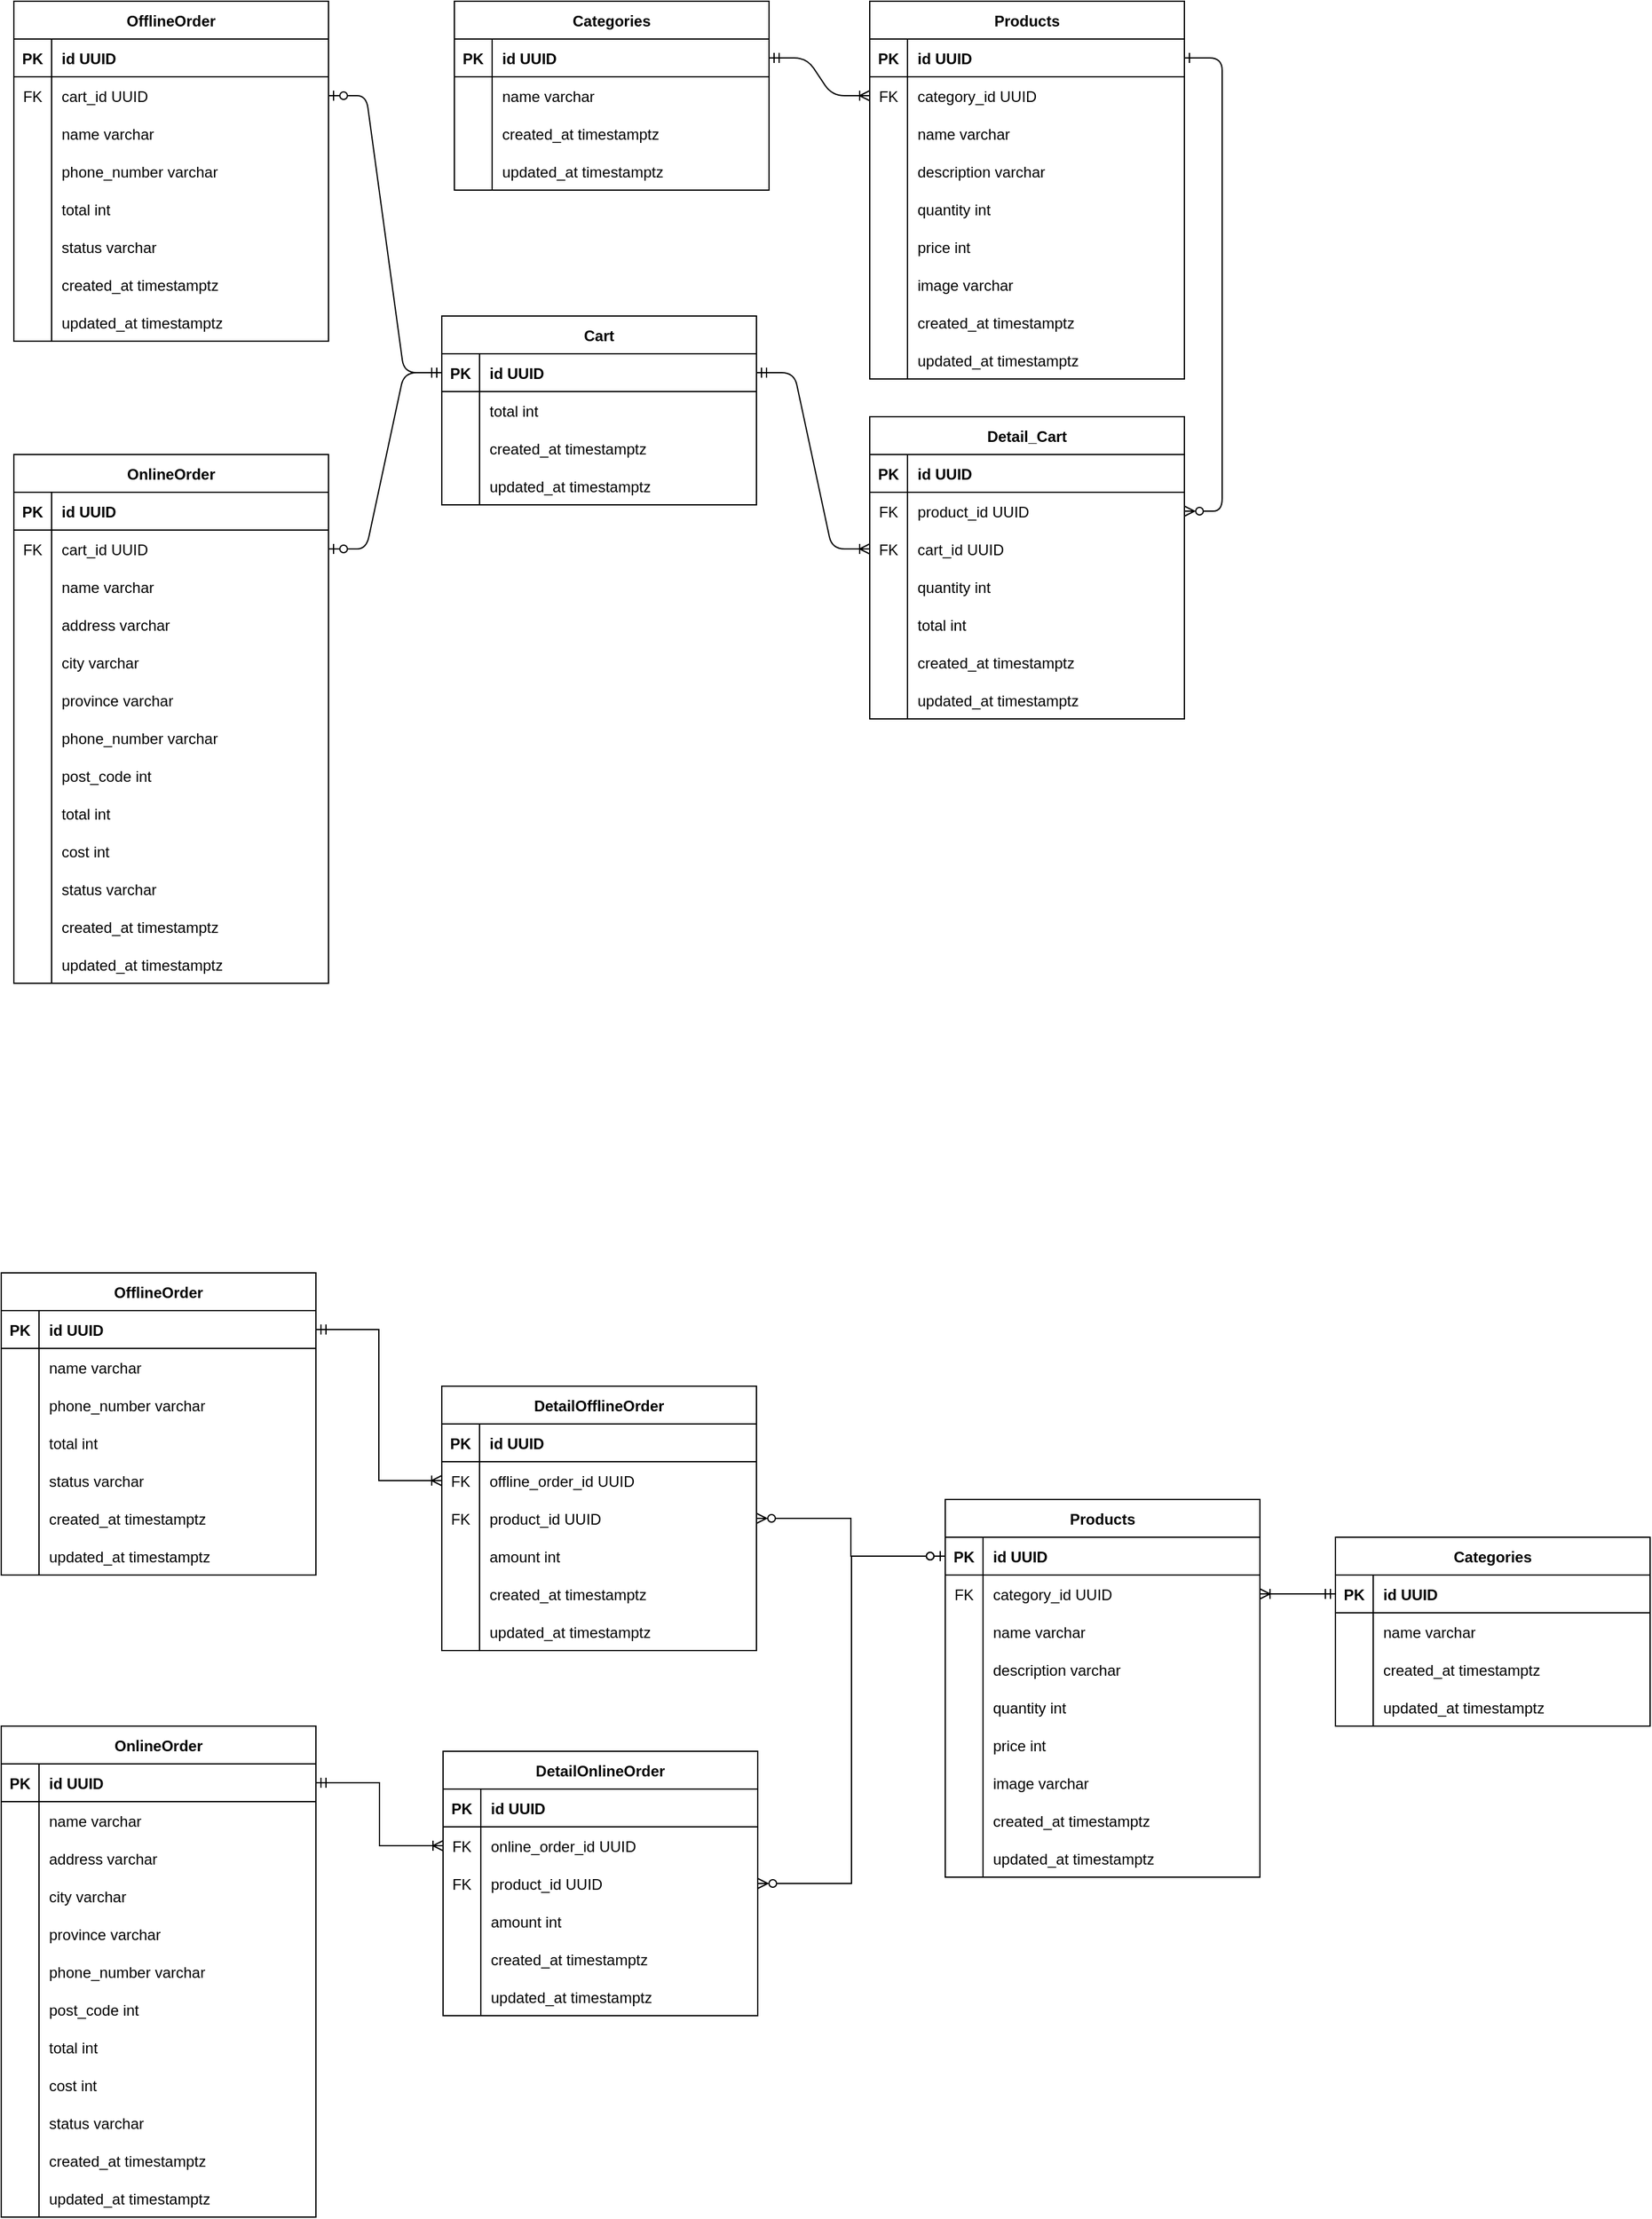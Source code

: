 <mxfile version="20.5.3" type="embed"><diagram id="R2lEEEUBdFMjLlhIrx00" name="Page-1"><mxGraphModel dx="1320" dy="1500" grid="1" gridSize="10" guides="1" tooltips="1" connect="1" arrows="1" fold="1" page="1" pageScale="1" pageWidth="850" pageHeight="1100" math="0" shadow="0" extFonts="Permanent Marker^https://fonts.googleapis.com/css?family=Permanent+Marker"><root><mxCell id="0"/><mxCell id="1" parent="0"/><mxCell id="iRo2mfWGxBNNFH87bPVH-3" value="Products" style="shape=table;startSize=30;container=1;collapsible=1;childLayout=tableLayout;fixedRows=1;rowLines=0;fontStyle=1;align=center;resizeLast=1;" parent="1" vertex="1"><mxGeometry x="540" y="30" width="250" height="300" as="geometry"/></mxCell><mxCell id="iRo2mfWGxBNNFH87bPVH-4" value="" style="shape=partialRectangle;collapsible=0;dropTarget=0;pointerEvents=0;fillColor=none;points=[[0,0.5],[1,0.5]];portConstraint=eastwest;top=0;left=0;right=0;bottom=1;" parent="iRo2mfWGxBNNFH87bPVH-3" vertex="1"><mxGeometry y="30" width="250" height="30" as="geometry"/></mxCell><mxCell id="iRo2mfWGxBNNFH87bPVH-5" value="PK" style="shape=partialRectangle;overflow=hidden;connectable=0;fillColor=none;top=0;left=0;bottom=0;right=0;fontStyle=1;" parent="iRo2mfWGxBNNFH87bPVH-4" vertex="1"><mxGeometry width="30" height="30" as="geometry"><mxRectangle width="30" height="30" as="alternateBounds"/></mxGeometry></mxCell><mxCell id="iRo2mfWGxBNNFH87bPVH-6" value="id UUID" style="shape=partialRectangle;overflow=hidden;connectable=0;fillColor=none;top=0;left=0;bottom=0;right=0;align=left;spacingLeft=6;fontStyle=1;" parent="iRo2mfWGxBNNFH87bPVH-4" vertex="1"><mxGeometry x="30" width="220" height="30" as="geometry"><mxRectangle width="220" height="30" as="alternateBounds"/></mxGeometry></mxCell><mxCell id="iRo2mfWGxBNNFH87bPVH-7" value="" style="shape=partialRectangle;collapsible=0;dropTarget=0;pointerEvents=0;fillColor=none;points=[[0,0.5],[1,0.5]];portConstraint=eastwest;top=0;left=0;right=0;bottom=0;" parent="iRo2mfWGxBNNFH87bPVH-3" vertex="1"><mxGeometry y="60" width="250" height="30" as="geometry"/></mxCell><mxCell id="iRo2mfWGxBNNFH87bPVH-8" value="FK" style="shape=partialRectangle;overflow=hidden;connectable=0;fillColor=none;top=0;left=0;bottom=0;right=0;" parent="iRo2mfWGxBNNFH87bPVH-7" vertex="1"><mxGeometry width="30" height="30" as="geometry"><mxRectangle width="30" height="30" as="alternateBounds"/></mxGeometry></mxCell><mxCell id="iRo2mfWGxBNNFH87bPVH-9" value="category_id UUID" style="shape=partialRectangle;overflow=hidden;connectable=0;fillColor=none;top=0;left=0;bottom=0;right=0;align=left;spacingLeft=6;" parent="iRo2mfWGxBNNFH87bPVH-7" vertex="1"><mxGeometry x="30" width="220" height="30" as="geometry"><mxRectangle width="220" height="30" as="alternateBounds"/></mxGeometry></mxCell><mxCell id="iRo2mfWGxBNNFH87bPVH-33" style="shape=partialRectangle;collapsible=0;dropTarget=0;pointerEvents=0;fillColor=none;points=[[0,0.5],[1,0.5]];portConstraint=eastwest;top=0;left=0;right=0;bottom=0;" parent="iRo2mfWGxBNNFH87bPVH-3" vertex="1"><mxGeometry y="90" width="250" height="30" as="geometry"/></mxCell><mxCell id="iRo2mfWGxBNNFH87bPVH-34" style="shape=partialRectangle;overflow=hidden;connectable=0;fillColor=none;top=0;left=0;bottom=0;right=0;" parent="iRo2mfWGxBNNFH87bPVH-33" vertex="1"><mxGeometry width="30" height="30" as="geometry"><mxRectangle width="30" height="30" as="alternateBounds"/></mxGeometry></mxCell><mxCell id="iRo2mfWGxBNNFH87bPVH-35" value="name varchar" style="shape=partialRectangle;overflow=hidden;connectable=0;fillColor=none;top=0;left=0;bottom=0;right=0;align=left;spacingLeft=6;" parent="iRo2mfWGxBNNFH87bPVH-33" vertex="1"><mxGeometry x="30" width="220" height="30" as="geometry"><mxRectangle width="220" height="30" as="alternateBounds"/></mxGeometry></mxCell><mxCell id="bsgUxzyAEwsWqiMX9zzb-4" style="shape=partialRectangle;collapsible=0;dropTarget=0;pointerEvents=0;fillColor=none;points=[[0,0.5],[1,0.5]];portConstraint=eastwest;top=0;left=0;right=0;bottom=0;" parent="iRo2mfWGxBNNFH87bPVH-3" vertex="1"><mxGeometry y="120" width="250" height="30" as="geometry"/></mxCell><mxCell id="bsgUxzyAEwsWqiMX9zzb-5" style="shape=partialRectangle;overflow=hidden;connectable=0;fillColor=none;top=0;left=0;bottom=0;right=0;" parent="bsgUxzyAEwsWqiMX9zzb-4" vertex="1"><mxGeometry width="30" height="30" as="geometry"><mxRectangle width="30" height="30" as="alternateBounds"/></mxGeometry></mxCell><mxCell id="bsgUxzyAEwsWqiMX9zzb-6" value="description varchar" style="shape=partialRectangle;overflow=hidden;connectable=0;fillColor=none;top=0;left=0;bottom=0;right=0;align=left;spacingLeft=6;" parent="bsgUxzyAEwsWqiMX9zzb-4" vertex="1"><mxGeometry x="30" width="220" height="30" as="geometry"><mxRectangle width="220" height="30" as="alternateBounds"/></mxGeometry></mxCell><mxCell id="iRo2mfWGxBNNFH87bPVH-42" style="shape=partialRectangle;collapsible=0;dropTarget=0;pointerEvents=0;fillColor=none;points=[[0,0.5],[1,0.5]];portConstraint=eastwest;top=0;left=0;right=0;bottom=0;" parent="iRo2mfWGxBNNFH87bPVH-3" vertex="1"><mxGeometry y="150" width="250" height="30" as="geometry"/></mxCell><mxCell id="iRo2mfWGxBNNFH87bPVH-43" style="shape=partialRectangle;overflow=hidden;connectable=0;fillColor=none;top=0;left=0;bottom=0;right=0;" parent="iRo2mfWGxBNNFH87bPVH-42" vertex="1"><mxGeometry width="30" height="30" as="geometry"><mxRectangle width="30" height="30" as="alternateBounds"/></mxGeometry></mxCell><mxCell id="iRo2mfWGxBNNFH87bPVH-44" value="quantity int" style="shape=partialRectangle;overflow=hidden;connectable=0;fillColor=none;top=0;left=0;bottom=0;right=0;align=left;spacingLeft=6;" parent="iRo2mfWGxBNNFH87bPVH-42" vertex="1"><mxGeometry x="30" width="220" height="30" as="geometry"><mxRectangle width="220" height="30" as="alternateBounds"/></mxGeometry></mxCell><mxCell id="bsgUxzyAEwsWqiMX9zzb-1" style="shape=partialRectangle;collapsible=0;dropTarget=0;pointerEvents=0;fillColor=none;points=[[0,0.5],[1,0.5]];portConstraint=eastwest;top=0;left=0;right=0;bottom=0;" parent="iRo2mfWGxBNNFH87bPVH-3" vertex="1"><mxGeometry y="180" width="250" height="30" as="geometry"/></mxCell><mxCell id="bsgUxzyAEwsWqiMX9zzb-2" style="shape=partialRectangle;overflow=hidden;connectable=0;fillColor=none;top=0;left=0;bottom=0;right=0;" parent="bsgUxzyAEwsWqiMX9zzb-1" vertex="1"><mxGeometry width="30" height="30" as="geometry"><mxRectangle width="30" height="30" as="alternateBounds"/></mxGeometry></mxCell><mxCell id="bsgUxzyAEwsWqiMX9zzb-3" value="price int" style="shape=partialRectangle;overflow=hidden;connectable=0;fillColor=none;top=0;left=0;bottom=0;right=0;align=left;spacingLeft=6;" parent="bsgUxzyAEwsWqiMX9zzb-1" vertex="1"><mxGeometry x="30" width="220" height="30" as="geometry"><mxRectangle width="220" height="30" as="alternateBounds"/></mxGeometry></mxCell><mxCell id="iRo2mfWGxBNNFH87bPVH-39" style="shape=partialRectangle;collapsible=0;dropTarget=0;pointerEvents=0;fillColor=none;points=[[0,0.5],[1,0.5]];portConstraint=eastwest;top=0;left=0;right=0;bottom=0;" parent="iRo2mfWGxBNNFH87bPVH-3" vertex="1"><mxGeometry y="210" width="250" height="30" as="geometry"/></mxCell><mxCell id="iRo2mfWGxBNNFH87bPVH-40" style="shape=partialRectangle;overflow=hidden;connectable=0;fillColor=none;top=0;left=0;bottom=0;right=0;" parent="iRo2mfWGxBNNFH87bPVH-39" vertex="1"><mxGeometry width="30" height="30" as="geometry"><mxRectangle width="30" height="30" as="alternateBounds"/></mxGeometry></mxCell><mxCell id="iRo2mfWGxBNNFH87bPVH-41" value="image varchar" style="shape=partialRectangle;overflow=hidden;connectable=0;fillColor=none;top=0;left=0;bottom=0;right=0;align=left;spacingLeft=6;" parent="iRo2mfWGxBNNFH87bPVH-39" vertex="1"><mxGeometry x="30" width="220" height="30" as="geometry"><mxRectangle width="220" height="30" as="alternateBounds"/></mxGeometry></mxCell><mxCell id="iRo2mfWGxBNNFH87bPVH-10" value="" style="shape=partialRectangle;collapsible=0;dropTarget=0;pointerEvents=0;fillColor=none;points=[[0,0.5],[1,0.5]];portConstraint=eastwest;top=0;left=0;right=0;bottom=0;" parent="iRo2mfWGxBNNFH87bPVH-3" vertex="1"><mxGeometry y="240" width="250" height="30" as="geometry"/></mxCell><mxCell id="iRo2mfWGxBNNFH87bPVH-11" value="" style="shape=partialRectangle;overflow=hidden;connectable=0;fillColor=none;top=0;left=0;bottom=0;right=0;" parent="iRo2mfWGxBNNFH87bPVH-10" vertex="1"><mxGeometry width="30" height="30" as="geometry"><mxRectangle width="30" height="30" as="alternateBounds"/></mxGeometry></mxCell><mxCell id="iRo2mfWGxBNNFH87bPVH-12" value="created_at timestamptz" style="shape=partialRectangle;overflow=hidden;connectable=0;fillColor=none;top=0;left=0;bottom=0;right=0;align=left;spacingLeft=6;" parent="iRo2mfWGxBNNFH87bPVH-10" vertex="1"><mxGeometry x="30" width="220" height="30" as="geometry"><mxRectangle width="220" height="30" as="alternateBounds"/></mxGeometry></mxCell><mxCell id="bsgUxzyAEwsWqiMX9zzb-7" style="shape=partialRectangle;collapsible=0;dropTarget=0;pointerEvents=0;fillColor=none;points=[[0,0.5],[1,0.5]];portConstraint=eastwest;top=0;left=0;right=0;bottom=0;" parent="iRo2mfWGxBNNFH87bPVH-3" vertex="1"><mxGeometry y="270" width="250" height="30" as="geometry"/></mxCell><mxCell id="bsgUxzyAEwsWqiMX9zzb-8" style="shape=partialRectangle;overflow=hidden;connectable=0;fillColor=none;top=0;left=0;bottom=0;right=0;" parent="bsgUxzyAEwsWqiMX9zzb-7" vertex="1"><mxGeometry width="30" height="30" as="geometry"><mxRectangle width="30" height="30" as="alternateBounds"/></mxGeometry></mxCell><mxCell id="bsgUxzyAEwsWqiMX9zzb-9" value="updated_at timestamptz" style="shape=partialRectangle;overflow=hidden;connectable=0;fillColor=none;top=0;left=0;bottom=0;right=0;align=left;spacingLeft=6;" parent="bsgUxzyAEwsWqiMX9zzb-7" vertex="1"><mxGeometry x="30" width="220" height="30" as="geometry"><mxRectangle width="220" height="30" as="alternateBounds"/></mxGeometry></mxCell><mxCell id="iRo2mfWGxBNNFH87bPVH-23" value="Categories" style="shape=table;startSize=30;container=1;collapsible=1;childLayout=tableLayout;fixedRows=1;rowLines=0;fontStyle=1;align=center;resizeLast=1;" parent="1" vertex="1"><mxGeometry x="210" y="30" width="250" height="150" as="geometry"/></mxCell><mxCell id="iRo2mfWGxBNNFH87bPVH-24" value="" style="shape=partialRectangle;collapsible=0;dropTarget=0;pointerEvents=0;fillColor=none;points=[[0,0.5],[1,0.5]];portConstraint=eastwest;top=0;left=0;right=0;bottom=1;" parent="iRo2mfWGxBNNFH87bPVH-23" vertex="1"><mxGeometry y="30" width="250" height="30" as="geometry"/></mxCell><mxCell id="iRo2mfWGxBNNFH87bPVH-25" value="PK" style="shape=partialRectangle;overflow=hidden;connectable=0;fillColor=none;top=0;left=0;bottom=0;right=0;fontStyle=1;" parent="iRo2mfWGxBNNFH87bPVH-24" vertex="1"><mxGeometry width="30" height="30" as="geometry"><mxRectangle width="30" height="30" as="alternateBounds"/></mxGeometry></mxCell><mxCell id="iRo2mfWGxBNNFH87bPVH-26" value="id UUID" style="shape=partialRectangle;overflow=hidden;connectable=0;fillColor=none;top=0;left=0;bottom=0;right=0;align=left;spacingLeft=6;fontStyle=1;" parent="iRo2mfWGxBNNFH87bPVH-24" vertex="1"><mxGeometry x="30" width="220" height="30" as="geometry"><mxRectangle width="220" height="30" as="alternateBounds"/></mxGeometry></mxCell><mxCell id="iRo2mfWGxBNNFH87bPVH-27" value="" style="shape=partialRectangle;collapsible=0;dropTarget=0;pointerEvents=0;fillColor=none;points=[[0,0.5],[1,0.5]];portConstraint=eastwest;top=0;left=0;right=0;bottom=0;" parent="iRo2mfWGxBNNFH87bPVH-23" vertex="1"><mxGeometry y="60" width="250" height="30" as="geometry"/></mxCell><mxCell id="iRo2mfWGxBNNFH87bPVH-28" value="" style="shape=partialRectangle;overflow=hidden;connectable=0;fillColor=none;top=0;left=0;bottom=0;right=0;" parent="iRo2mfWGxBNNFH87bPVH-27" vertex="1"><mxGeometry width="30" height="30" as="geometry"><mxRectangle width="30" height="30" as="alternateBounds"/></mxGeometry></mxCell><mxCell id="iRo2mfWGxBNNFH87bPVH-29" value="name varchar" style="shape=partialRectangle;overflow=hidden;connectable=0;fillColor=none;top=0;left=0;bottom=0;right=0;align=left;spacingLeft=6;" parent="iRo2mfWGxBNNFH87bPVH-27" vertex="1"><mxGeometry x="30" width="220" height="30" as="geometry"><mxRectangle width="220" height="30" as="alternateBounds"/></mxGeometry></mxCell><mxCell id="bsgUxzyAEwsWqiMX9zzb-14" style="shape=partialRectangle;collapsible=0;dropTarget=0;pointerEvents=0;fillColor=none;points=[[0,0.5],[1,0.5]];portConstraint=eastwest;top=0;left=0;right=0;bottom=0;" parent="iRo2mfWGxBNNFH87bPVH-23" vertex="1"><mxGeometry y="90" width="250" height="30" as="geometry"/></mxCell><mxCell id="bsgUxzyAEwsWqiMX9zzb-15" style="shape=partialRectangle;overflow=hidden;connectable=0;fillColor=none;top=0;left=0;bottom=0;right=0;" parent="bsgUxzyAEwsWqiMX9zzb-14" vertex="1"><mxGeometry width="30" height="30" as="geometry"><mxRectangle width="30" height="30" as="alternateBounds"/></mxGeometry></mxCell><mxCell id="bsgUxzyAEwsWqiMX9zzb-16" style="shape=partialRectangle;overflow=hidden;connectable=0;fillColor=none;top=0;left=0;bottom=0;right=0;align=left;spacingLeft=6;" parent="bsgUxzyAEwsWqiMX9zzb-14" vertex="1"><mxGeometry x="30" width="220" height="30" as="geometry"><mxRectangle width="220" height="30" as="alternateBounds"/></mxGeometry></mxCell><mxCell id="bsgUxzyAEwsWqiMX9zzb-11" style="shape=partialRectangle;collapsible=0;dropTarget=0;pointerEvents=0;fillColor=none;points=[[0,0.5],[1,0.5]];portConstraint=eastwest;top=0;left=0;right=0;bottom=0;" parent="iRo2mfWGxBNNFH87bPVH-23" vertex="1"><mxGeometry y="120" width="250" height="30" as="geometry"/></mxCell><mxCell id="bsgUxzyAEwsWqiMX9zzb-12" style="shape=partialRectangle;overflow=hidden;connectable=0;fillColor=none;top=0;left=0;bottom=0;right=0;" parent="bsgUxzyAEwsWqiMX9zzb-11" vertex="1"><mxGeometry width="30" height="30" as="geometry"><mxRectangle width="30" height="30" as="alternateBounds"/></mxGeometry></mxCell><mxCell id="bsgUxzyAEwsWqiMX9zzb-13" value="updated_at timestamptz" style="shape=partialRectangle;overflow=hidden;connectable=0;fillColor=none;top=0;left=0;bottom=0;right=0;align=left;spacingLeft=6;" parent="bsgUxzyAEwsWqiMX9zzb-11" vertex="1"><mxGeometry x="30" width="220" height="30" as="geometry"><mxRectangle width="220" height="30" as="alternateBounds"/></mxGeometry></mxCell><mxCell id="bsgUxzyAEwsWqiMX9zzb-10" value="" style="edgeStyle=entityRelationEdgeStyle;endArrow=ERoneToMany;startArrow=ERmandOne;endFill=0;startFill=0;exitX=1;exitY=0.5;exitDx=0;exitDy=0;entryX=0;entryY=0.5;entryDx=0;entryDy=0;" parent="1" source="iRo2mfWGxBNNFH87bPVH-24" target="iRo2mfWGxBNNFH87bPVH-7" edge="1"><mxGeometry width="100" height="100" relative="1" as="geometry"><mxPoint x="460" y="-20" as="sourcePoint"/><mxPoint x="540" y="10" as="targetPoint"/></mxGeometry></mxCell><mxCell id="bsgUxzyAEwsWqiMX9zzb-17" value="created_at timestamptz" style="shape=partialRectangle;overflow=hidden;connectable=0;fillColor=none;top=0;left=0;bottom=0;right=0;align=left;spacingLeft=6;" parent="1" vertex="1"><mxGeometry x="240" y="120" width="220" height="30" as="geometry"><mxRectangle width="220" height="30" as="alternateBounds"/></mxGeometry></mxCell><mxCell id="bsgUxzyAEwsWqiMX9zzb-18" value="Cart" style="shape=table;startSize=30;container=1;collapsible=1;childLayout=tableLayout;fixedRows=1;rowLines=0;fontStyle=1;align=center;resizeLast=1;" parent="1" vertex="1"><mxGeometry x="200" y="280" width="250" height="150" as="geometry"/></mxCell><mxCell id="bsgUxzyAEwsWqiMX9zzb-19" value="" style="shape=partialRectangle;collapsible=0;dropTarget=0;pointerEvents=0;fillColor=none;points=[[0,0.5],[1,0.5]];portConstraint=eastwest;top=0;left=0;right=0;bottom=1;" parent="bsgUxzyAEwsWqiMX9zzb-18" vertex="1"><mxGeometry y="30" width="250" height="30" as="geometry"/></mxCell><mxCell id="bsgUxzyAEwsWqiMX9zzb-20" value="PK" style="shape=partialRectangle;overflow=hidden;connectable=0;fillColor=none;top=0;left=0;bottom=0;right=0;fontStyle=1;" parent="bsgUxzyAEwsWqiMX9zzb-19" vertex="1"><mxGeometry width="30" height="30" as="geometry"><mxRectangle width="30" height="30" as="alternateBounds"/></mxGeometry></mxCell><mxCell id="bsgUxzyAEwsWqiMX9zzb-21" value="id UUID" style="shape=partialRectangle;overflow=hidden;connectable=0;fillColor=none;top=0;left=0;bottom=0;right=0;align=left;spacingLeft=6;fontStyle=1;" parent="bsgUxzyAEwsWqiMX9zzb-19" vertex="1"><mxGeometry x="30" width="220" height="30" as="geometry"><mxRectangle width="220" height="30" as="alternateBounds"/></mxGeometry></mxCell><mxCell id="bsgUxzyAEwsWqiMX9zzb-22" value="" style="shape=partialRectangle;collapsible=0;dropTarget=0;pointerEvents=0;fillColor=none;points=[[0,0.5],[1,0.5]];portConstraint=eastwest;top=0;left=0;right=0;bottom=0;" parent="bsgUxzyAEwsWqiMX9zzb-18" vertex="1"><mxGeometry y="60" width="250" height="30" as="geometry"/></mxCell><mxCell id="bsgUxzyAEwsWqiMX9zzb-23" value="" style="shape=partialRectangle;overflow=hidden;connectable=0;fillColor=none;top=0;left=0;bottom=0;right=0;" parent="bsgUxzyAEwsWqiMX9zzb-22" vertex="1"><mxGeometry width="30" height="30" as="geometry"><mxRectangle width="30" height="30" as="alternateBounds"/></mxGeometry></mxCell><mxCell id="bsgUxzyAEwsWqiMX9zzb-24" value="total int" style="shape=partialRectangle;overflow=hidden;connectable=0;fillColor=none;top=0;left=0;bottom=0;right=0;align=left;spacingLeft=6;" parent="bsgUxzyAEwsWqiMX9zzb-22" vertex="1"><mxGeometry x="30" width="220" height="30" as="geometry"><mxRectangle width="220" height="30" as="alternateBounds"/></mxGeometry></mxCell><mxCell id="bsgUxzyAEwsWqiMX9zzb-25" style="shape=partialRectangle;collapsible=0;dropTarget=0;pointerEvents=0;fillColor=none;points=[[0,0.5],[1,0.5]];portConstraint=eastwest;top=0;left=0;right=0;bottom=0;" parent="bsgUxzyAEwsWqiMX9zzb-18" vertex="1"><mxGeometry y="90" width="250" height="30" as="geometry"/></mxCell><mxCell id="bsgUxzyAEwsWqiMX9zzb-26" style="shape=partialRectangle;overflow=hidden;connectable=0;fillColor=none;top=0;left=0;bottom=0;right=0;" parent="bsgUxzyAEwsWqiMX9zzb-25" vertex="1"><mxGeometry width="30" height="30" as="geometry"><mxRectangle width="30" height="30" as="alternateBounds"/></mxGeometry></mxCell><mxCell id="bsgUxzyAEwsWqiMX9zzb-27" value="created_at timestamptz" style="shape=partialRectangle;overflow=hidden;connectable=0;fillColor=none;top=0;left=0;bottom=0;right=0;align=left;spacingLeft=6;" parent="bsgUxzyAEwsWqiMX9zzb-25" vertex="1"><mxGeometry x="30" width="220" height="30" as="geometry"><mxRectangle width="220" height="30" as="alternateBounds"/></mxGeometry></mxCell><mxCell id="bsgUxzyAEwsWqiMX9zzb-28" style="shape=partialRectangle;collapsible=0;dropTarget=0;pointerEvents=0;fillColor=none;points=[[0,0.5],[1,0.5]];portConstraint=eastwest;top=0;left=0;right=0;bottom=0;" parent="bsgUxzyAEwsWqiMX9zzb-18" vertex="1"><mxGeometry y="120" width="250" height="30" as="geometry"/></mxCell><mxCell id="bsgUxzyAEwsWqiMX9zzb-29" style="shape=partialRectangle;overflow=hidden;connectable=0;fillColor=none;top=0;left=0;bottom=0;right=0;" parent="bsgUxzyAEwsWqiMX9zzb-28" vertex="1"><mxGeometry width="30" height="30" as="geometry"><mxRectangle width="30" height="30" as="alternateBounds"/></mxGeometry></mxCell><mxCell id="bsgUxzyAEwsWqiMX9zzb-30" value="updated_at timestamptz" style="shape=partialRectangle;overflow=hidden;connectable=0;fillColor=none;top=0;left=0;bottom=0;right=0;align=left;spacingLeft=6;" parent="bsgUxzyAEwsWqiMX9zzb-28" vertex="1"><mxGeometry x="30" width="220" height="30" as="geometry"><mxRectangle width="220" height="30" as="alternateBounds"/></mxGeometry></mxCell><mxCell id="bsgUxzyAEwsWqiMX9zzb-35" value="Detail_Cart" style="shape=table;startSize=30;container=1;collapsible=1;childLayout=tableLayout;fixedRows=1;rowLines=0;fontStyle=1;align=center;resizeLast=1;" parent="1" vertex="1"><mxGeometry x="540" y="360" width="250" height="240" as="geometry"/></mxCell><mxCell id="bsgUxzyAEwsWqiMX9zzb-36" value="" style="shape=partialRectangle;collapsible=0;dropTarget=0;pointerEvents=0;fillColor=none;points=[[0,0.5],[1,0.5]];portConstraint=eastwest;top=0;left=0;right=0;bottom=1;" parent="bsgUxzyAEwsWqiMX9zzb-35" vertex="1"><mxGeometry y="30" width="250" height="30" as="geometry"/></mxCell><mxCell id="bsgUxzyAEwsWqiMX9zzb-37" value="PK" style="shape=partialRectangle;overflow=hidden;connectable=0;fillColor=none;top=0;left=0;bottom=0;right=0;fontStyle=1;" parent="bsgUxzyAEwsWqiMX9zzb-36" vertex="1"><mxGeometry width="30" height="30" as="geometry"><mxRectangle width="30" height="30" as="alternateBounds"/></mxGeometry></mxCell><mxCell id="bsgUxzyAEwsWqiMX9zzb-38" value="id UUID" style="shape=partialRectangle;overflow=hidden;connectable=0;fillColor=none;top=0;left=0;bottom=0;right=0;align=left;spacingLeft=6;fontStyle=1;" parent="bsgUxzyAEwsWqiMX9zzb-36" vertex="1"><mxGeometry x="30" width="220" height="30" as="geometry"><mxRectangle width="220" height="30" as="alternateBounds"/></mxGeometry></mxCell><mxCell id="bsgUxzyAEwsWqiMX9zzb-39" style="shape=partialRectangle;collapsible=0;dropTarget=0;pointerEvents=0;fillColor=none;points=[[0,0.5],[1,0.5]];portConstraint=eastwest;top=0;left=0;right=0;bottom=0;" parent="bsgUxzyAEwsWqiMX9zzb-35" vertex="1"><mxGeometry y="60" width="250" height="30" as="geometry"/></mxCell><mxCell id="bsgUxzyAEwsWqiMX9zzb-40" value="FK" style="shape=partialRectangle;overflow=hidden;connectable=0;fillColor=none;top=0;left=0;bottom=0;right=0;" parent="bsgUxzyAEwsWqiMX9zzb-39" vertex="1"><mxGeometry width="30" height="30" as="geometry"><mxRectangle width="30" height="30" as="alternateBounds"/></mxGeometry></mxCell><mxCell id="bsgUxzyAEwsWqiMX9zzb-41" value="product_id UUID" style="shape=partialRectangle;overflow=hidden;connectable=0;fillColor=none;top=0;left=0;bottom=0;right=0;align=left;spacingLeft=6;" parent="bsgUxzyAEwsWqiMX9zzb-39" vertex="1"><mxGeometry x="30" width="220" height="30" as="geometry"><mxRectangle width="220" height="30" as="alternateBounds"/></mxGeometry></mxCell><mxCell id="bsgUxzyAEwsWqiMX9zzb-54" style="shape=partialRectangle;collapsible=0;dropTarget=0;pointerEvents=0;fillColor=none;points=[[0,0.5],[1,0.5]];portConstraint=eastwest;top=0;left=0;right=0;bottom=0;" parent="bsgUxzyAEwsWqiMX9zzb-35" vertex="1"><mxGeometry y="90" width="250" height="30" as="geometry"/></mxCell><mxCell id="bsgUxzyAEwsWqiMX9zzb-55" value="FK" style="shape=partialRectangle;overflow=hidden;connectable=0;fillColor=none;top=0;left=0;bottom=0;right=0;" parent="bsgUxzyAEwsWqiMX9zzb-54" vertex="1"><mxGeometry width="30" height="30" as="geometry"><mxRectangle width="30" height="30" as="alternateBounds"/></mxGeometry></mxCell><mxCell id="bsgUxzyAEwsWqiMX9zzb-56" value="cart_id UUID" style="shape=partialRectangle;overflow=hidden;connectable=0;fillColor=none;top=0;left=0;bottom=0;right=0;align=left;spacingLeft=6;" parent="bsgUxzyAEwsWqiMX9zzb-54" vertex="1"><mxGeometry x="30" width="220" height="30" as="geometry"><mxRectangle width="220" height="30" as="alternateBounds"/></mxGeometry></mxCell><mxCell id="bsgUxzyAEwsWqiMX9zzb-42" value="" style="shape=partialRectangle;collapsible=0;dropTarget=0;pointerEvents=0;fillColor=none;points=[[0,0.5],[1,0.5]];portConstraint=eastwest;top=0;left=0;right=0;bottom=0;" parent="bsgUxzyAEwsWqiMX9zzb-35" vertex="1"><mxGeometry y="120" width="250" height="30" as="geometry"/></mxCell><mxCell id="bsgUxzyAEwsWqiMX9zzb-43" value="" style="shape=partialRectangle;overflow=hidden;connectable=0;fillColor=none;top=0;left=0;bottom=0;right=0;" parent="bsgUxzyAEwsWqiMX9zzb-42" vertex="1"><mxGeometry width="30" height="30" as="geometry"><mxRectangle width="30" height="30" as="alternateBounds"/></mxGeometry></mxCell><mxCell id="bsgUxzyAEwsWqiMX9zzb-44" value="quantity int" style="shape=partialRectangle;overflow=hidden;connectable=0;fillColor=none;top=0;left=0;bottom=0;right=0;align=left;spacingLeft=6;" parent="bsgUxzyAEwsWqiMX9zzb-42" vertex="1"><mxGeometry x="30" width="220" height="30" as="geometry"><mxRectangle width="220" height="30" as="alternateBounds"/></mxGeometry></mxCell><mxCell id="bsgUxzyAEwsWqiMX9zzb-51" style="shape=partialRectangle;collapsible=0;dropTarget=0;pointerEvents=0;fillColor=none;points=[[0,0.5],[1,0.5]];portConstraint=eastwest;top=0;left=0;right=0;bottom=0;" parent="bsgUxzyAEwsWqiMX9zzb-35" vertex="1"><mxGeometry y="150" width="250" height="30" as="geometry"/></mxCell><mxCell id="bsgUxzyAEwsWqiMX9zzb-52" style="shape=partialRectangle;overflow=hidden;connectable=0;fillColor=none;top=0;left=0;bottom=0;right=0;" parent="bsgUxzyAEwsWqiMX9zzb-51" vertex="1"><mxGeometry width="30" height="30" as="geometry"><mxRectangle width="30" height="30" as="alternateBounds"/></mxGeometry></mxCell><mxCell id="bsgUxzyAEwsWqiMX9zzb-53" value="total int" style="shape=partialRectangle;overflow=hidden;connectable=0;fillColor=none;top=0;left=0;bottom=0;right=0;align=left;spacingLeft=6;" parent="bsgUxzyAEwsWqiMX9zzb-51" vertex="1"><mxGeometry x="30" width="220" height="30" as="geometry"><mxRectangle width="220" height="30" as="alternateBounds"/></mxGeometry></mxCell><mxCell id="bsgUxzyAEwsWqiMX9zzb-45" style="shape=partialRectangle;collapsible=0;dropTarget=0;pointerEvents=0;fillColor=none;points=[[0,0.5],[1,0.5]];portConstraint=eastwest;top=0;left=0;right=0;bottom=0;" parent="bsgUxzyAEwsWqiMX9zzb-35" vertex="1"><mxGeometry y="180" width="250" height="30" as="geometry"/></mxCell><mxCell id="bsgUxzyAEwsWqiMX9zzb-46" style="shape=partialRectangle;overflow=hidden;connectable=0;fillColor=none;top=0;left=0;bottom=0;right=0;" parent="bsgUxzyAEwsWqiMX9zzb-45" vertex="1"><mxGeometry width="30" height="30" as="geometry"><mxRectangle width="30" height="30" as="alternateBounds"/></mxGeometry></mxCell><mxCell id="bsgUxzyAEwsWqiMX9zzb-47" value="created_at timestamptz" style="shape=partialRectangle;overflow=hidden;connectable=0;fillColor=none;top=0;left=0;bottom=0;right=0;align=left;spacingLeft=6;" parent="bsgUxzyAEwsWqiMX9zzb-45" vertex="1"><mxGeometry x="30" width="220" height="30" as="geometry"><mxRectangle width="220" height="30" as="alternateBounds"/></mxGeometry></mxCell><mxCell id="bsgUxzyAEwsWqiMX9zzb-48" style="shape=partialRectangle;collapsible=0;dropTarget=0;pointerEvents=0;fillColor=none;points=[[0,0.5],[1,0.5]];portConstraint=eastwest;top=0;left=0;right=0;bottom=0;" parent="bsgUxzyAEwsWqiMX9zzb-35" vertex="1"><mxGeometry y="210" width="250" height="30" as="geometry"/></mxCell><mxCell id="bsgUxzyAEwsWqiMX9zzb-49" style="shape=partialRectangle;overflow=hidden;connectable=0;fillColor=none;top=0;left=0;bottom=0;right=0;" parent="bsgUxzyAEwsWqiMX9zzb-48" vertex="1"><mxGeometry width="30" height="30" as="geometry"><mxRectangle width="30" height="30" as="alternateBounds"/></mxGeometry></mxCell><mxCell id="bsgUxzyAEwsWqiMX9zzb-50" value="updated_at timestamptz" style="shape=partialRectangle;overflow=hidden;connectable=0;fillColor=none;top=0;left=0;bottom=0;right=0;align=left;spacingLeft=6;" parent="bsgUxzyAEwsWqiMX9zzb-48" vertex="1"><mxGeometry x="30" width="220" height="30" as="geometry"><mxRectangle width="220" height="30" as="alternateBounds"/></mxGeometry></mxCell><mxCell id="bsgUxzyAEwsWqiMX9zzb-57" value="" style="edgeStyle=entityRelationEdgeStyle;endArrow=ERzeroToMany;startArrow=ERone;endFill=0;startFill=0;exitX=1;exitY=0.5;exitDx=0;exitDy=0;entryX=1;entryY=0.5;entryDx=0;entryDy=0;" parent="1" source="iRo2mfWGxBNNFH87bPVH-4" target="bsgUxzyAEwsWqiMX9zzb-39" edge="1"><mxGeometry width="100" height="100" relative="1" as="geometry"><mxPoint x="840" y="140" as="sourcePoint"/><mxPoint x="920" y="170" as="targetPoint"/></mxGeometry></mxCell><mxCell id="bsgUxzyAEwsWqiMX9zzb-59" value="" style="edgeStyle=entityRelationEdgeStyle;endArrow=ERoneToMany;startArrow=ERmandOne;endFill=0;startFill=0;exitX=1;exitY=0.5;exitDx=0;exitDy=0;entryX=0;entryY=0.5;entryDx=0;entryDy=0;" parent="1" source="bsgUxzyAEwsWqiMX9zzb-19" target="bsgUxzyAEwsWqiMX9zzb-54" edge="1"><mxGeometry width="100" height="100" relative="1" as="geometry"><mxPoint x="490" y="300" as="sourcePoint"/><mxPoint x="490" y="660" as="targetPoint"/></mxGeometry></mxCell><mxCell id="bsgUxzyAEwsWqiMX9zzb-97" value="OfflineOrder" style="shape=table;startSize=30;container=1;collapsible=1;childLayout=tableLayout;fixedRows=1;rowLines=0;fontStyle=1;align=center;resizeLast=1;" parent="1" vertex="1"><mxGeometry x="-140" y="30" width="250" height="270" as="geometry"/></mxCell><mxCell id="bsgUxzyAEwsWqiMX9zzb-98" value="" style="shape=partialRectangle;collapsible=0;dropTarget=0;pointerEvents=0;fillColor=none;points=[[0,0.5],[1,0.5]];portConstraint=eastwest;top=0;left=0;right=0;bottom=1;" parent="bsgUxzyAEwsWqiMX9zzb-97" vertex="1"><mxGeometry y="30" width="250" height="30" as="geometry"/></mxCell><mxCell id="bsgUxzyAEwsWqiMX9zzb-99" value="PK" style="shape=partialRectangle;overflow=hidden;connectable=0;fillColor=none;top=0;left=0;bottom=0;right=0;fontStyle=1;" parent="bsgUxzyAEwsWqiMX9zzb-98" vertex="1"><mxGeometry width="30" height="30" as="geometry"><mxRectangle width="30" height="30" as="alternateBounds"/></mxGeometry></mxCell><mxCell id="bsgUxzyAEwsWqiMX9zzb-100" value="id UUID" style="shape=partialRectangle;overflow=hidden;connectable=0;fillColor=none;top=0;left=0;bottom=0;right=0;align=left;spacingLeft=6;fontStyle=1;" parent="bsgUxzyAEwsWqiMX9zzb-98" vertex="1"><mxGeometry x="30" width="220" height="30" as="geometry"><mxRectangle width="220" height="30" as="alternateBounds"/></mxGeometry></mxCell><mxCell id="bsgUxzyAEwsWqiMX9zzb-113" style="shape=partialRectangle;collapsible=0;dropTarget=0;pointerEvents=0;fillColor=none;points=[[0,0.5],[1,0.5]];portConstraint=eastwest;top=0;left=0;right=0;bottom=0;" parent="bsgUxzyAEwsWqiMX9zzb-97" vertex="1"><mxGeometry y="60" width="250" height="30" as="geometry"/></mxCell><mxCell id="bsgUxzyAEwsWqiMX9zzb-114" value="FK" style="shape=partialRectangle;overflow=hidden;connectable=0;fillColor=none;top=0;left=0;bottom=0;right=0;" parent="bsgUxzyAEwsWqiMX9zzb-113" vertex="1"><mxGeometry width="30" height="30" as="geometry"><mxRectangle width="30" height="30" as="alternateBounds"/></mxGeometry></mxCell><mxCell id="bsgUxzyAEwsWqiMX9zzb-115" value="cart_id UUID" style="shape=partialRectangle;overflow=hidden;connectable=0;fillColor=none;top=0;left=0;bottom=0;right=0;align=left;spacingLeft=6;" parent="bsgUxzyAEwsWqiMX9zzb-113" vertex="1"><mxGeometry x="30" width="220" height="30" as="geometry"><mxRectangle width="220" height="30" as="alternateBounds"/></mxGeometry></mxCell><mxCell id="bsgUxzyAEwsWqiMX9zzb-116" style="shape=partialRectangle;collapsible=0;dropTarget=0;pointerEvents=0;fillColor=none;points=[[0,0.5],[1,0.5]];portConstraint=eastwest;top=0;left=0;right=0;bottom=0;" parent="bsgUxzyAEwsWqiMX9zzb-97" vertex="1"><mxGeometry y="90" width="250" height="30" as="geometry"/></mxCell><mxCell id="bsgUxzyAEwsWqiMX9zzb-117" style="shape=partialRectangle;overflow=hidden;connectable=0;fillColor=none;top=0;left=0;bottom=0;right=0;" parent="bsgUxzyAEwsWqiMX9zzb-116" vertex="1"><mxGeometry width="30" height="30" as="geometry"><mxRectangle width="30" height="30" as="alternateBounds"/></mxGeometry></mxCell><mxCell id="bsgUxzyAEwsWqiMX9zzb-118" value="name varchar" style="shape=partialRectangle;overflow=hidden;connectable=0;fillColor=none;top=0;left=0;bottom=0;right=0;align=left;spacingLeft=6;" parent="bsgUxzyAEwsWqiMX9zzb-116" vertex="1"><mxGeometry x="30" width="220" height="30" as="geometry"><mxRectangle width="220" height="30" as="alternateBounds"/></mxGeometry></mxCell><mxCell id="bsgUxzyAEwsWqiMX9zzb-119" style="shape=partialRectangle;collapsible=0;dropTarget=0;pointerEvents=0;fillColor=none;points=[[0,0.5],[1,0.5]];portConstraint=eastwest;top=0;left=0;right=0;bottom=0;" parent="bsgUxzyAEwsWqiMX9zzb-97" vertex="1"><mxGeometry y="120" width="250" height="30" as="geometry"/></mxCell><mxCell id="bsgUxzyAEwsWqiMX9zzb-120" style="shape=partialRectangle;overflow=hidden;connectable=0;fillColor=none;top=0;left=0;bottom=0;right=0;" parent="bsgUxzyAEwsWqiMX9zzb-119" vertex="1"><mxGeometry width="30" height="30" as="geometry"><mxRectangle width="30" height="30" as="alternateBounds"/></mxGeometry></mxCell><mxCell id="bsgUxzyAEwsWqiMX9zzb-121" value="phone_number varchar" style="shape=partialRectangle;overflow=hidden;connectable=0;fillColor=none;top=0;left=0;bottom=0;right=0;align=left;spacingLeft=6;" parent="bsgUxzyAEwsWqiMX9zzb-119" vertex="1"><mxGeometry x="30" width="220" height="30" as="geometry"><mxRectangle width="220" height="30" as="alternateBounds"/></mxGeometry></mxCell><mxCell id="bsgUxzyAEwsWqiMX9zzb-101" value="" style="shape=partialRectangle;collapsible=0;dropTarget=0;pointerEvents=0;fillColor=none;points=[[0,0.5],[1,0.5]];portConstraint=eastwest;top=0;left=0;right=0;bottom=0;" parent="bsgUxzyAEwsWqiMX9zzb-97" vertex="1"><mxGeometry y="150" width="250" height="30" as="geometry"/></mxCell><mxCell id="bsgUxzyAEwsWqiMX9zzb-102" value="" style="shape=partialRectangle;overflow=hidden;connectable=0;fillColor=none;top=0;left=0;bottom=0;right=0;" parent="bsgUxzyAEwsWqiMX9zzb-101" vertex="1"><mxGeometry width="30" height="30" as="geometry"><mxRectangle width="30" height="30" as="alternateBounds"/></mxGeometry></mxCell><mxCell id="bsgUxzyAEwsWqiMX9zzb-103" value="total int" style="shape=partialRectangle;overflow=hidden;connectable=0;fillColor=none;top=0;left=0;bottom=0;right=0;align=left;spacingLeft=6;" parent="bsgUxzyAEwsWqiMX9zzb-101" vertex="1"><mxGeometry x="30" width="220" height="30" as="geometry"><mxRectangle width="220" height="30" as="alternateBounds"/></mxGeometry></mxCell><mxCell id="bsgUxzyAEwsWqiMX9zzb-147" style="shape=partialRectangle;collapsible=0;dropTarget=0;pointerEvents=0;fillColor=none;points=[[0,0.5],[1,0.5]];portConstraint=eastwest;top=0;left=0;right=0;bottom=0;" parent="bsgUxzyAEwsWqiMX9zzb-97" vertex="1"><mxGeometry y="180" width="250" height="30" as="geometry"/></mxCell><mxCell id="bsgUxzyAEwsWqiMX9zzb-148" style="shape=partialRectangle;overflow=hidden;connectable=0;fillColor=none;top=0;left=0;bottom=0;right=0;" parent="bsgUxzyAEwsWqiMX9zzb-147" vertex="1"><mxGeometry width="30" height="30" as="geometry"><mxRectangle width="30" height="30" as="alternateBounds"/></mxGeometry></mxCell><mxCell id="bsgUxzyAEwsWqiMX9zzb-149" value="status varchar" style="shape=partialRectangle;overflow=hidden;connectable=0;fillColor=none;top=0;left=0;bottom=0;right=0;align=left;spacingLeft=6;" parent="bsgUxzyAEwsWqiMX9zzb-147" vertex="1"><mxGeometry x="30" width="220" height="30" as="geometry"><mxRectangle width="220" height="30" as="alternateBounds"/></mxGeometry></mxCell><mxCell id="bsgUxzyAEwsWqiMX9zzb-104" style="shape=partialRectangle;collapsible=0;dropTarget=0;pointerEvents=0;fillColor=none;points=[[0,0.5],[1,0.5]];portConstraint=eastwest;top=0;left=0;right=0;bottom=0;" parent="bsgUxzyAEwsWqiMX9zzb-97" vertex="1"><mxGeometry y="210" width="250" height="30" as="geometry"/></mxCell><mxCell id="bsgUxzyAEwsWqiMX9zzb-105" style="shape=partialRectangle;overflow=hidden;connectable=0;fillColor=none;top=0;left=0;bottom=0;right=0;" parent="bsgUxzyAEwsWqiMX9zzb-104" vertex="1"><mxGeometry width="30" height="30" as="geometry"><mxRectangle width="30" height="30" as="alternateBounds"/></mxGeometry></mxCell><mxCell id="bsgUxzyAEwsWqiMX9zzb-106" value="created_at timestamptz" style="shape=partialRectangle;overflow=hidden;connectable=0;fillColor=none;top=0;left=0;bottom=0;right=0;align=left;spacingLeft=6;" parent="bsgUxzyAEwsWqiMX9zzb-104" vertex="1"><mxGeometry x="30" width="220" height="30" as="geometry"><mxRectangle width="220" height="30" as="alternateBounds"/></mxGeometry></mxCell><mxCell id="bsgUxzyAEwsWqiMX9zzb-107" style="shape=partialRectangle;collapsible=0;dropTarget=0;pointerEvents=0;fillColor=none;points=[[0,0.5],[1,0.5]];portConstraint=eastwest;top=0;left=0;right=0;bottom=0;" parent="bsgUxzyAEwsWqiMX9zzb-97" vertex="1"><mxGeometry y="240" width="250" height="30" as="geometry"/></mxCell><mxCell id="bsgUxzyAEwsWqiMX9zzb-108" style="shape=partialRectangle;overflow=hidden;connectable=0;fillColor=none;top=0;left=0;bottom=0;right=0;" parent="bsgUxzyAEwsWqiMX9zzb-107" vertex="1"><mxGeometry width="30" height="30" as="geometry"><mxRectangle width="30" height="30" as="alternateBounds"/></mxGeometry></mxCell><mxCell id="bsgUxzyAEwsWqiMX9zzb-109" value="updated_at timestamptz" style="shape=partialRectangle;overflow=hidden;connectable=0;fillColor=none;top=0;left=0;bottom=0;right=0;align=left;spacingLeft=6;" parent="bsgUxzyAEwsWqiMX9zzb-107" vertex="1"><mxGeometry x="30" width="220" height="30" as="geometry"><mxRectangle width="220" height="30" as="alternateBounds"/></mxGeometry></mxCell><mxCell id="bsgUxzyAEwsWqiMX9zzb-123" value="OnlineOrder" style="shape=table;startSize=30;container=1;collapsible=1;childLayout=tableLayout;fixedRows=1;rowLines=0;fontStyle=1;align=center;resizeLast=1;" parent="1" vertex="1"><mxGeometry x="-140" y="390" width="250" height="420" as="geometry"/></mxCell><mxCell id="bsgUxzyAEwsWqiMX9zzb-124" value="" style="shape=partialRectangle;collapsible=0;dropTarget=0;pointerEvents=0;fillColor=none;points=[[0,0.5],[1,0.5]];portConstraint=eastwest;top=0;left=0;right=0;bottom=1;" parent="bsgUxzyAEwsWqiMX9zzb-123" vertex="1"><mxGeometry y="30" width="250" height="30" as="geometry"/></mxCell><mxCell id="bsgUxzyAEwsWqiMX9zzb-125" value="PK" style="shape=partialRectangle;overflow=hidden;connectable=0;fillColor=none;top=0;left=0;bottom=0;right=0;fontStyle=1;" parent="bsgUxzyAEwsWqiMX9zzb-124" vertex="1"><mxGeometry width="30" height="30" as="geometry"><mxRectangle width="30" height="30" as="alternateBounds"/></mxGeometry></mxCell><mxCell id="bsgUxzyAEwsWqiMX9zzb-126" value="id UUID" style="shape=partialRectangle;overflow=hidden;connectable=0;fillColor=none;top=0;left=0;bottom=0;right=0;align=left;spacingLeft=6;fontStyle=1;" parent="bsgUxzyAEwsWqiMX9zzb-124" vertex="1"><mxGeometry x="30" width="220" height="30" as="geometry"><mxRectangle width="220" height="30" as="alternateBounds"/></mxGeometry></mxCell><mxCell id="bsgUxzyAEwsWqiMX9zzb-127" style="shape=partialRectangle;collapsible=0;dropTarget=0;pointerEvents=0;fillColor=none;points=[[0,0.5],[1,0.5]];portConstraint=eastwest;top=0;left=0;right=0;bottom=0;" parent="bsgUxzyAEwsWqiMX9zzb-123" vertex="1"><mxGeometry y="60" width="250" height="30" as="geometry"/></mxCell><mxCell id="bsgUxzyAEwsWqiMX9zzb-128" value="FK" style="shape=partialRectangle;overflow=hidden;connectable=0;fillColor=none;top=0;left=0;bottom=0;right=0;" parent="bsgUxzyAEwsWqiMX9zzb-127" vertex="1"><mxGeometry width="30" height="30" as="geometry"><mxRectangle width="30" height="30" as="alternateBounds"/></mxGeometry></mxCell><mxCell id="bsgUxzyAEwsWqiMX9zzb-129" value="cart_id UUID" style="shape=partialRectangle;overflow=hidden;connectable=0;fillColor=none;top=0;left=0;bottom=0;right=0;align=left;spacingLeft=6;" parent="bsgUxzyAEwsWqiMX9zzb-127" vertex="1"><mxGeometry x="30" width="220" height="30" as="geometry"><mxRectangle width="220" height="30" as="alternateBounds"/></mxGeometry></mxCell><mxCell id="bsgUxzyAEwsWqiMX9zzb-130" style="shape=partialRectangle;collapsible=0;dropTarget=0;pointerEvents=0;fillColor=none;points=[[0,0.5],[1,0.5]];portConstraint=eastwest;top=0;left=0;right=0;bottom=0;" parent="bsgUxzyAEwsWqiMX9zzb-123" vertex="1"><mxGeometry y="90" width="250" height="30" as="geometry"/></mxCell><mxCell id="bsgUxzyAEwsWqiMX9zzb-131" style="shape=partialRectangle;overflow=hidden;connectable=0;fillColor=none;top=0;left=0;bottom=0;right=0;" parent="bsgUxzyAEwsWqiMX9zzb-130" vertex="1"><mxGeometry width="30" height="30" as="geometry"><mxRectangle width="30" height="30" as="alternateBounds"/></mxGeometry></mxCell><mxCell id="bsgUxzyAEwsWqiMX9zzb-132" value="name varchar" style="shape=partialRectangle;overflow=hidden;connectable=0;fillColor=none;top=0;left=0;bottom=0;right=0;align=left;spacingLeft=6;" parent="bsgUxzyAEwsWqiMX9zzb-130" vertex="1"><mxGeometry x="30" width="220" height="30" as="geometry"><mxRectangle width="220" height="30" as="alternateBounds"/></mxGeometry></mxCell><mxCell id="bsgUxzyAEwsWqiMX9zzb-76" style="shape=partialRectangle;collapsible=0;dropTarget=0;pointerEvents=0;fillColor=none;points=[[0,0.5],[1,0.5]];portConstraint=eastwest;top=0;left=0;right=0;bottom=0;" parent="bsgUxzyAEwsWqiMX9zzb-123" vertex="1"><mxGeometry y="120" width="250" height="30" as="geometry"/></mxCell><mxCell id="bsgUxzyAEwsWqiMX9zzb-77" style="shape=partialRectangle;overflow=hidden;connectable=0;fillColor=none;top=0;left=0;bottom=0;right=0;" parent="bsgUxzyAEwsWqiMX9zzb-76" vertex="1"><mxGeometry width="30" height="30" as="geometry"><mxRectangle width="30" height="30" as="alternateBounds"/></mxGeometry></mxCell><mxCell id="bsgUxzyAEwsWqiMX9zzb-78" value="address varchar" style="shape=partialRectangle;overflow=hidden;connectable=0;fillColor=none;top=0;left=0;bottom=0;right=0;align=left;spacingLeft=6;" parent="bsgUxzyAEwsWqiMX9zzb-76" vertex="1"><mxGeometry x="30" width="220" height="30" as="geometry"><mxRectangle width="220" height="30" as="alternateBounds"/></mxGeometry></mxCell><mxCell id="bsgUxzyAEwsWqiMX9zzb-79" style="shape=partialRectangle;collapsible=0;dropTarget=0;pointerEvents=0;fillColor=none;points=[[0,0.5],[1,0.5]];portConstraint=eastwest;top=0;left=0;right=0;bottom=0;" parent="bsgUxzyAEwsWqiMX9zzb-123" vertex="1"><mxGeometry y="150" width="250" height="30" as="geometry"/></mxCell><mxCell id="bsgUxzyAEwsWqiMX9zzb-80" style="shape=partialRectangle;overflow=hidden;connectable=0;fillColor=none;top=0;left=0;bottom=0;right=0;" parent="bsgUxzyAEwsWqiMX9zzb-79" vertex="1"><mxGeometry width="30" height="30" as="geometry"><mxRectangle width="30" height="30" as="alternateBounds"/></mxGeometry></mxCell><mxCell id="bsgUxzyAEwsWqiMX9zzb-81" value="city varchar" style="shape=partialRectangle;overflow=hidden;connectable=0;fillColor=none;top=0;left=0;bottom=0;right=0;align=left;spacingLeft=6;" parent="bsgUxzyAEwsWqiMX9zzb-79" vertex="1"><mxGeometry x="30" width="220" height="30" as="geometry"><mxRectangle width="220" height="30" as="alternateBounds"/></mxGeometry></mxCell><mxCell id="bsgUxzyAEwsWqiMX9zzb-85" style="shape=partialRectangle;collapsible=0;dropTarget=0;pointerEvents=0;fillColor=none;points=[[0,0.5],[1,0.5]];portConstraint=eastwest;top=0;left=0;right=0;bottom=0;" parent="bsgUxzyAEwsWqiMX9zzb-123" vertex="1"><mxGeometry y="180" width="250" height="30" as="geometry"/></mxCell><mxCell id="bsgUxzyAEwsWqiMX9zzb-86" style="shape=partialRectangle;overflow=hidden;connectable=0;fillColor=none;top=0;left=0;bottom=0;right=0;" parent="bsgUxzyAEwsWqiMX9zzb-85" vertex="1"><mxGeometry width="30" height="30" as="geometry"><mxRectangle width="30" height="30" as="alternateBounds"/></mxGeometry></mxCell><mxCell id="bsgUxzyAEwsWqiMX9zzb-87" value="province varchar" style="shape=partialRectangle;overflow=hidden;connectable=0;fillColor=none;top=0;left=0;bottom=0;right=0;align=left;spacingLeft=6;" parent="bsgUxzyAEwsWqiMX9zzb-85" vertex="1"><mxGeometry x="30" width="220" height="30" as="geometry"><mxRectangle width="220" height="30" as="alternateBounds"/></mxGeometry></mxCell><mxCell id="bsgUxzyAEwsWqiMX9zzb-133" style="shape=partialRectangle;collapsible=0;dropTarget=0;pointerEvents=0;fillColor=none;points=[[0,0.5],[1,0.5]];portConstraint=eastwest;top=0;left=0;right=0;bottom=0;" parent="bsgUxzyAEwsWqiMX9zzb-123" vertex="1"><mxGeometry y="210" width="250" height="30" as="geometry"/></mxCell><mxCell id="bsgUxzyAEwsWqiMX9zzb-134" style="shape=partialRectangle;overflow=hidden;connectable=0;fillColor=none;top=0;left=0;bottom=0;right=0;" parent="bsgUxzyAEwsWqiMX9zzb-133" vertex="1"><mxGeometry width="30" height="30" as="geometry"><mxRectangle width="30" height="30" as="alternateBounds"/></mxGeometry></mxCell><mxCell id="bsgUxzyAEwsWqiMX9zzb-135" value="phone_number varchar" style="shape=partialRectangle;overflow=hidden;connectable=0;fillColor=none;top=0;left=0;bottom=0;right=0;align=left;spacingLeft=6;" parent="bsgUxzyAEwsWqiMX9zzb-133" vertex="1"><mxGeometry x="30" width="220" height="30" as="geometry"><mxRectangle width="220" height="30" as="alternateBounds"/></mxGeometry></mxCell><mxCell id="bsgUxzyAEwsWqiMX9zzb-91" style="shape=partialRectangle;collapsible=0;dropTarget=0;pointerEvents=0;fillColor=none;points=[[0,0.5],[1,0.5]];portConstraint=eastwest;top=0;left=0;right=0;bottom=0;" parent="bsgUxzyAEwsWqiMX9zzb-123" vertex="1"><mxGeometry y="240" width="250" height="30" as="geometry"/></mxCell><mxCell id="bsgUxzyAEwsWqiMX9zzb-92" style="shape=partialRectangle;overflow=hidden;connectable=0;fillColor=none;top=0;left=0;bottom=0;right=0;" parent="bsgUxzyAEwsWqiMX9zzb-91" vertex="1"><mxGeometry width="30" height="30" as="geometry"><mxRectangle width="30" height="30" as="alternateBounds"/></mxGeometry></mxCell><mxCell id="bsgUxzyAEwsWqiMX9zzb-93" value="post_code int" style="shape=partialRectangle;overflow=hidden;connectable=0;fillColor=none;top=0;left=0;bottom=0;right=0;align=left;spacingLeft=6;" parent="bsgUxzyAEwsWqiMX9zzb-91" vertex="1"><mxGeometry x="30" width="220" height="30" as="geometry"><mxRectangle width="220" height="30" as="alternateBounds"/></mxGeometry></mxCell><mxCell id="bsgUxzyAEwsWqiMX9zzb-136" value="" style="shape=partialRectangle;collapsible=0;dropTarget=0;pointerEvents=0;fillColor=none;points=[[0,0.5],[1,0.5]];portConstraint=eastwest;top=0;left=0;right=0;bottom=0;" parent="bsgUxzyAEwsWqiMX9zzb-123" vertex="1"><mxGeometry y="270" width="250" height="30" as="geometry"/></mxCell><mxCell id="bsgUxzyAEwsWqiMX9zzb-137" value="" style="shape=partialRectangle;overflow=hidden;connectable=0;fillColor=none;top=0;left=0;bottom=0;right=0;" parent="bsgUxzyAEwsWqiMX9zzb-136" vertex="1"><mxGeometry width="30" height="30" as="geometry"><mxRectangle width="30" height="30" as="alternateBounds"/></mxGeometry></mxCell><mxCell id="bsgUxzyAEwsWqiMX9zzb-138" value="total int" style="shape=partialRectangle;overflow=hidden;connectable=0;fillColor=none;top=0;left=0;bottom=0;right=0;align=left;spacingLeft=6;" parent="bsgUxzyAEwsWqiMX9zzb-136" vertex="1"><mxGeometry x="30" width="220" height="30" as="geometry"><mxRectangle width="220" height="30" as="alternateBounds"/></mxGeometry></mxCell><mxCell id="bsgUxzyAEwsWqiMX9zzb-94" style="shape=partialRectangle;collapsible=0;dropTarget=0;pointerEvents=0;fillColor=none;points=[[0,0.5],[1,0.5]];portConstraint=eastwest;top=0;left=0;right=0;bottom=0;" parent="bsgUxzyAEwsWqiMX9zzb-123" vertex="1"><mxGeometry y="300" width="250" height="30" as="geometry"/></mxCell><mxCell id="bsgUxzyAEwsWqiMX9zzb-95" style="shape=partialRectangle;overflow=hidden;connectable=0;fillColor=none;top=0;left=0;bottom=0;right=0;" parent="bsgUxzyAEwsWqiMX9zzb-94" vertex="1"><mxGeometry width="30" height="30" as="geometry"><mxRectangle width="30" height="30" as="alternateBounds"/></mxGeometry></mxCell><mxCell id="bsgUxzyAEwsWqiMX9zzb-96" value="cost int" style="shape=partialRectangle;overflow=hidden;connectable=0;fillColor=none;top=0;left=0;bottom=0;right=0;align=left;spacingLeft=6;" parent="bsgUxzyAEwsWqiMX9zzb-94" vertex="1"><mxGeometry x="30" width="220" height="30" as="geometry"><mxRectangle width="220" height="30" as="alternateBounds"/></mxGeometry></mxCell><mxCell id="bsgUxzyAEwsWqiMX9zzb-150" style="shape=partialRectangle;collapsible=0;dropTarget=0;pointerEvents=0;fillColor=none;points=[[0,0.5],[1,0.5]];portConstraint=eastwest;top=0;left=0;right=0;bottom=0;" parent="bsgUxzyAEwsWqiMX9zzb-123" vertex="1"><mxGeometry y="330" width="250" height="30" as="geometry"/></mxCell><mxCell id="bsgUxzyAEwsWqiMX9zzb-151" style="shape=partialRectangle;overflow=hidden;connectable=0;fillColor=none;top=0;left=0;bottom=0;right=0;" parent="bsgUxzyAEwsWqiMX9zzb-150" vertex="1"><mxGeometry width="30" height="30" as="geometry"><mxRectangle width="30" height="30" as="alternateBounds"/></mxGeometry></mxCell><mxCell id="bsgUxzyAEwsWqiMX9zzb-152" value="status varchar" style="shape=partialRectangle;overflow=hidden;connectable=0;fillColor=none;top=0;left=0;bottom=0;right=0;align=left;spacingLeft=6;" parent="bsgUxzyAEwsWqiMX9zzb-150" vertex="1"><mxGeometry x="30" width="220" height="30" as="geometry"><mxRectangle width="220" height="30" as="alternateBounds"/></mxGeometry></mxCell><mxCell id="bsgUxzyAEwsWqiMX9zzb-139" style="shape=partialRectangle;collapsible=0;dropTarget=0;pointerEvents=0;fillColor=none;points=[[0,0.5],[1,0.5]];portConstraint=eastwest;top=0;left=0;right=0;bottom=0;" parent="bsgUxzyAEwsWqiMX9zzb-123" vertex="1"><mxGeometry y="360" width="250" height="30" as="geometry"/></mxCell><mxCell id="bsgUxzyAEwsWqiMX9zzb-140" style="shape=partialRectangle;overflow=hidden;connectable=0;fillColor=none;top=0;left=0;bottom=0;right=0;" parent="bsgUxzyAEwsWqiMX9zzb-139" vertex="1"><mxGeometry width="30" height="30" as="geometry"><mxRectangle width="30" height="30" as="alternateBounds"/></mxGeometry></mxCell><mxCell id="bsgUxzyAEwsWqiMX9zzb-141" value="created_at timestamptz" style="shape=partialRectangle;overflow=hidden;connectable=0;fillColor=none;top=0;left=0;bottom=0;right=0;align=left;spacingLeft=6;" parent="bsgUxzyAEwsWqiMX9zzb-139" vertex="1"><mxGeometry x="30" width="220" height="30" as="geometry"><mxRectangle width="220" height="30" as="alternateBounds"/></mxGeometry></mxCell><mxCell id="bsgUxzyAEwsWqiMX9zzb-142" style="shape=partialRectangle;collapsible=0;dropTarget=0;pointerEvents=0;fillColor=none;points=[[0,0.5],[1,0.5]];portConstraint=eastwest;top=0;left=0;right=0;bottom=0;" parent="bsgUxzyAEwsWqiMX9zzb-123" vertex="1"><mxGeometry y="390" width="250" height="30" as="geometry"/></mxCell><mxCell id="bsgUxzyAEwsWqiMX9zzb-143" style="shape=partialRectangle;overflow=hidden;connectable=0;fillColor=none;top=0;left=0;bottom=0;right=0;" parent="bsgUxzyAEwsWqiMX9zzb-142" vertex="1"><mxGeometry width="30" height="30" as="geometry"><mxRectangle width="30" height="30" as="alternateBounds"/></mxGeometry></mxCell><mxCell id="bsgUxzyAEwsWqiMX9zzb-144" value="updated_at timestamptz" style="shape=partialRectangle;overflow=hidden;connectable=0;fillColor=none;top=0;left=0;bottom=0;right=0;align=left;spacingLeft=6;" parent="bsgUxzyAEwsWqiMX9zzb-142" vertex="1"><mxGeometry x="30" width="220" height="30" as="geometry"><mxRectangle width="220" height="30" as="alternateBounds"/></mxGeometry></mxCell><mxCell id="bsgUxzyAEwsWqiMX9zzb-145" value="" style="edgeStyle=entityRelationEdgeStyle;endArrow=ERmandOne;startArrow=ERzeroToOne;endFill=0;startFill=0;exitX=1;exitY=0.5;exitDx=0;exitDy=0;entryX=0;entryY=0.5;entryDx=0;entryDy=0;" parent="1" source="bsgUxzyAEwsWqiMX9zzb-127" target="bsgUxzyAEwsWqiMX9zzb-19" edge="1"><mxGeometry width="100" height="100" relative="1" as="geometry"><mxPoint x="130" y="420" as="sourcePoint"/><mxPoint x="220" y="560" as="targetPoint"/></mxGeometry></mxCell><mxCell id="bsgUxzyAEwsWqiMX9zzb-146" value="" style="edgeStyle=entityRelationEdgeStyle;endArrow=ERmandOne;startArrow=ERzeroToOne;endFill=0;startFill=0;exitX=1;exitY=0.5;exitDx=0;exitDy=0;entryX=0;entryY=0.5;entryDx=0;entryDy=0;" parent="1" source="bsgUxzyAEwsWqiMX9zzb-113" target="bsgUxzyAEwsWqiMX9zzb-19" edge="1"><mxGeometry width="100" height="100" relative="1" as="geometry"><mxPoint x="120" y="140" as="sourcePoint"/><mxPoint x="210" y="280" as="targetPoint"/></mxGeometry></mxCell><mxCell id="3" value="Products" style="shape=table;startSize=30;container=1;collapsible=1;childLayout=tableLayout;fixedRows=1;rowLines=0;fontStyle=1;align=center;resizeLast=1;" parent="1" vertex="1"><mxGeometry x="600" y="1220" width="250" height="300" as="geometry"/></mxCell><mxCell id="4" value="" style="shape=partialRectangle;collapsible=0;dropTarget=0;pointerEvents=0;fillColor=none;points=[[0,0.5],[1,0.5]];portConstraint=eastwest;top=0;left=0;right=0;bottom=1;" parent="3" vertex="1"><mxGeometry y="30" width="250" height="30" as="geometry"/></mxCell><mxCell id="5" value="PK" style="shape=partialRectangle;overflow=hidden;connectable=0;fillColor=none;top=0;left=0;bottom=0;right=0;fontStyle=1;" parent="4" vertex="1"><mxGeometry width="30" height="30" as="geometry"><mxRectangle width="30" height="30" as="alternateBounds"/></mxGeometry></mxCell><mxCell id="6" value="id UUID" style="shape=partialRectangle;overflow=hidden;connectable=0;fillColor=none;top=0;left=0;bottom=0;right=0;align=left;spacingLeft=6;fontStyle=1;" parent="4" vertex="1"><mxGeometry x="30" width="220" height="30" as="geometry"><mxRectangle width="220" height="30" as="alternateBounds"/></mxGeometry></mxCell><mxCell id="7" value="" style="shape=partialRectangle;collapsible=0;dropTarget=0;pointerEvents=0;fillColor=none;points=[[0,0.5],[1,0.5]];portConstraint=eastwest;top=0;left=0;right=0;bottom=0;" parent="3" vertex="1"><mxGeometry y="60" width="250" height="30" as="geometry"/></mxCell><mxCell id="8" value="FK" style="shape=partialRectangle;overflow=hidden;connectable=0;fillColor=none;top=0;left=0;bottom=0;right=0;" parent="7" vertex="1"><mxGeometry width="30" height="30" as="geometry"><mxRectangle width="30" height="30" as="alternateBounds"/></mxGeometry></mxCell><mxCell id="9" value="category_id UUID" style="shape=partialRectangle;overflow=hidden;connectable=0;fillColor=none;top=0;left=0;bottom=0;right=0;align=left;spacingLeft=6;" parent="7" vertex="1"><mxGeometry x="30" width="220" height="30" as="geometry"><mxRectangle width="220" height="30" as="alternateBounds"/></mxGeometry></mxCell><mxCell id="10" style="shape=partialRectangle;collapsible=0;dropTarget=0;pointerEvents=0;fillColor=none;points=[[0,0.5],[1,0.5]];portConstraint=eastwest;top=0;left=0;right=0;bottom=0;" parent="3" vertex="1"><mxGeometry y="90" width="250" height="30" as="geometry"/></mxCell><mxCell id="11" style="shape=partialRectangle;overflow=hidden;connectable=0;fillColor=none;top=0;left=0;bottom=0;right=0;" parent="10" vertex="1"><mxGeometry width="30" height="30" as="geometry"><mxRectangle width="30" height="30" as="alternateBounds"/></mxGeometry></mxCell><mxCell id="12" value="name varchar" style="shape=partialRectangle;overflow=hidden;connectable=0;fillColor=none;top=0;left=0;bottom=0;right=0;align=left;spacingLeft=6;" parent="10" vertex="1"><mxGeometry x="30" width="220" height="30" as="geometry"><mxRectangle width="220" height="30" as="alternateBounds"/></mxGeometry></mxCell><mxCell id="13" style="shape=partialRectangle;collapsible=0;dropTarget=0;pointerEvents=0;fillColor=none;points=[[0,0.5],[1,0.5]];portConstraint=eastwest;top=0;left=0;right=0;bottom=0;" parent="3" vertex="1"><mxGeometry y="120" width="250" height="30" as="geometry"/></mxCell><mxCell id="14" style="shape=partialRectangle;overflow=hidden;connectable=0;fillColor=none;top=0;left=0;bottom=0;right=0;" parent="13" vertex="1"><mxGeometry width="30" height="30" as="geometry"><mxRectangle width="30" height="30" as="alternateBounds"/></mxGeometry></mxCell><mxCell id="15" value="description varchar" style="shape=partialRectangle;overflow=hidden;connectable=0;fillColor=none;top=0;left=0;bottom=0;right=0;align=left;spacingLeft=6;" parent="13" vertex="1"><mxGeometry x="30" width="220" height="30" as="geometry"><mxRectangle width="220" height="30" as="alternateBounds"/></mxGeometry></mxCell><mxCell id="16" style="shape=partialRectangle;collapsible=0;dropTarget=0;pointerEvents=0;fillColor=none;points=[[0,0.5],[1,0.5]];portConstraint=eastwest;top=0;left=0;right=0;bottom=0;" parent="3" vertex="1"><mxGeometry y="150" width="250" height="30" as="geometry"/></mxCell><mxCell id="17" style="shape=partialRectangle;overflow=hidden;connectable=0;fillColor=none;top=0;left=0;bottom=0;right=0;" parent="16" vertex="1"><mxGeometry width="30" height="30" as="geometry"><mxRectangle width="30" height="30" as="alternateBounds"/></mxGeometry></mxCell><mxCell id="18" value="quantity int" style="shape=partialRectangle;overflow=hidden;connectable=0;fillColor=none;top=0;left=0;bottom=0;right=0;align=left;spacingLeft=6;" parent="16" vertex="1"><mxGeometry x="30" width="220" height="30" as="geometry"><mxRectangle width="220" height="30" as="alternateBounds"/></mxGeometry></mxCell><mxCell id="19" style="shape=partialRectangle;collapsible=0;dropTarget=0;pointerEvents=0;fillColor=none;points=[[0,0.5],[1,0.5]];portConstraint=eastwest;top=0;left=0;right=0;bottom=0;" parent="3" vertex="1"><mxGeometry y="180" width="250" height="30" as="geometry"/></mxCell><mxCell id="20" style="shape=partialRectangle;overflow=hidden;connectable=0;fillColor=none;top=0;left=0;bottom=0;right=0;" parent="19" vertex="1"><mxGeometry width="30" height="30" as="geometry"><mxRectangle width="30" height="30" as="alternateBounds"/></mxGeometry></mxCell><mxCell id="21" value="price int" style="shape=partialRectangle;overflow=hidden;connectable=0;fillColor=none;top=0;left=0;bottom=0;right=0;align=left;spacingLeft=6;" parent="19" vertex="1"><mxGeometry x="30" width="220" height="30" as="geometry"><mxRectangle width="220" height="30" as="alternateBounds"/></mxGeometry></mxCell><mxCell id="22" style="shape=partialRectangle;collapsible=0;dropTarget=0;pointerEvents=0;fillColor=none;points=[[0,0.5],[1,0.5]];portConstraint=eastwest;top=0;left=0;right=0;bottom=0;" parent="3" vertex="1"><mxGeometry y="210" width="250" height="30" as="geometry"/></mxCell><mxCell id="23" style="shape=partialRectangle;overflow=hidden;connectable=0;fillColor=none;top=0;left=0;bottom=0;right=0;" parent="22" vertex="1"><mxGeometry width="30" height="30" as="geometry"><mxRectangle width="30" height="30" as="alternateBounds"/></mxGeometry></mxCell><mxCell id="24" value="image varchar" style="shape=partialRectangle;overflow=hidden;connectable=0;fillColor=none;top=0;left=0;bottom=0;right=0;align=left;spacingLeft=6;" parent="22" vertex="1"><mxGeometry x="30" width="220" height="30" as="geometry"><mxRectangle width="220" height="30" as="alternateBounds"/></mxGeometry></mxCell><mxCell id="25" value="" style="shape=partialRectangle;collapsible=0;dropTarget=0;pointerEvents=0;fillColor=none;points=[[0,0.5],[1,0.5]];portConstraint=eastwest;top=0;left=0;right=0;bottom=0;" parent="3" vertex="1"><mxGeometry y="240" width="250" height="30" as="geometry"/></mxCell><mxCell id="26" value="" style="shape=partialRectangle;overflow=hidden;connectable=0;fillColor=none;top=0;left=0;bottom=0;right=0;" parent="25" vertex="1"><mxGeometry width="30" height="30" as="geometry"><mxRectangle width="30" height="30" as="alternateBounds"/></mxGeometry></mxCell><mxCell id="27" value="created_at timestamptz" style="shape=partialRectangle;overflow=hidden;connectable=0;fillColor=none;top=0;left=0;bottom=0;right=0;align=left;spacingLeft=6;" parent="25" vertex="1"><mxGeometry x="30" width="220" height="30" as="geometry"><mxRectangle width="220" height="30" as="alternateBounds"/></mxGeometry></mxCell><mxCell id="28" style="shape=partialRectangle;collapsible=0;dropTarget=0;pointerEvents=0;fillColor=none;points=[[0,0.5],[1,0.5]];portConstraint=eastwest;top=0;left=0;right=0;bottom=0;" parent="3" vertex="1"><mxGeometry y="270" width="250" height="30" as="geometry"/></mxCell><mxCell id="29" style="shape=partialRectangle;overflow=hidden;connectable=0;fillColor=none;top=0;left=0;bottom=0;right=0;" parent="28" vertex="1"><mxGeometry width="30" height="30" as="geometry"><mxRectangle width="30" height="30" as="alternateBounds"/></mxGeometry></mxCell><mxCell id="30" value="updated_at timestamptz" style="shape=partialRectangle;overflow=hidden;connectable=0;fillColor=none;top=0;left=0;bottom=0;right=0;align=left;spacingLeft=6;" parent="28" vertex="1"><mxGeometry x="30" width="220" height="30" as="geometry"><mxRectangle width="220" height="30" as="alternateBounds"/></mxGeometry></mxCell><mxCell id="31" value="Categories" style="shape=table;startSize=30;container=1;collapsible=1;childLayout=tableLayout;fixedRows=1;rowLines=0;fontStyle=1;align=center;resizeLast=1;" parent="1" vertex="1"><mxGeometry x="910" y="1250" width="250" height="150" as="geometry"/></mxCell><mxCell id="32" value="" style="shape=partialRectangle;collapsible=0;dropTarget=0;pointerEvents=0;fillColor=none;points=[[0,0.5],[1,0.5]];portConstraint=eastwest;top=0;left=0;right=0;bottom=1;" parent="31" vertex="1"><mxGeometry y="30" width="250" height="30" as="geometry"/></mxCell><mxCell id="33" value="PK" style="shape=partialRectangle;overflow=hidden;connectable=0;fillColor=none;top=0;left=0;bottom=0;right=0;fontStyle=1;" parent="32" vertex="1"><mxGeometry width="30" height="30" as="geometry"><mxRectangle width="30" height="30" as="alternateBounds"/></mxGeometry></mxCell><mxCell id="34" value="id UUID" style="shape=partialRectangle;overflow=hidden;connectable=0;fillColor=none;top=0;left=0;bottom=0;right=0;align=left;spacingLeft=6;fontStyle=1;" parent="32" vertex="1"><mxGeometry x="30" width="220" height="30" as="geometry"><mxRectangle width="220" height="30" as="alternateBounds"/></mxGeometry></mxCell><mxCell id="35" value="" style="shape=partialRectangle;collapsible=0;dropTarget=0;pointerEvents=0;fillColor=none;points=[[0,0.5],[1,0.5]];portConstraint=eastwest;top=0;left=0;right=0;bottom=0;" parent="31" vertex="1"><mxGeometry y="60" width="250" height="30" as="geometry"/></mxCell><mxCell id="36" value="" style="shape=partialRectangle;overflow=hidden;connectable=0;fillColor=none;top=0;left=0;bottom=0;right=0;" parent="35" vertex="1"><mxGeometry width="30" height="30" as="geometry"><mxRectangle width="30" height="30" as="alternateBounds"/></mxGeometry></mxCell><mxCell id="37" value="name varchar" style="shape=partialRectangle;overflow=hidden;connectable=0;fillColor=none;top=0;left=0;bottom=0;right=0;align=left;spacingLeft=6;" parent="35" vertex="1"><mxGeometry x="30" width="220" height="30" as="geometry"><mxRectangle width="220" height="30" as="alternateBounds"/></mxGeometry></mxCell><mxCell id="38" style="shape=partialRectangle;collapsible=0;dropTarget=0;pointerEvents=0;fillColor=none;points=[[0,0.5],[1,0.5]];portConstraint=eastwest;top=0;left=0;right=0;bottom=0;" parent="31" vertex="1"><mxGeometry y="90" width="250" height="30" as="geometry"/></mxCell><mxCell id="39" style="shape=partialRectangle;overflow=hidden;connectable=0;fillColor=none;top=0;left=0;bottom=0;right=0;" parent="38" vertex="1"><mxGeometry width="30" height="30" as="geometry"><mxRectangle width="30" height="30" as="alternateBounds"/></mxGeometry></mxCell><mxCell id="40" value="created_at timestamptz" style="shape=partialRectangle;overflow=hidden;connectable=0;fillColor=none;top=0;left=0;bottom=0;right=0;align=left;spacingLeft=6;" parent="38" vertex="1"><mxGeometry x="30" width="220" height="30" as="geometry"><mxRectangle width="220" height="30" as="alternateBounds"/></mxGeometry></mxCell><mxCell id="41" style="shape=partialRectangle;collapsible=0;dropTarget=0;pointerEvents=0;fillColor=none;points=[[0,0.5],[1,0.5]];portConstraint=eastwest;top=0;left=0;right=0;bottom=0;" parent="31" vertex="1"><mxGeometry y="120" width="250" height="30" as="geometry"/></mxCell><mxCell id="42" style="shape=partialRectangle;overflow=hidden;connectable=0;fillColor=none;top=0;left=0;bottom=0;right=0;" parent="41" vertex="1"><mxGeometry width="30" height="30" as="geometry"><mxRectangle width="30" height="30" as="alternateBounds"/></mxGeometry></mxCell><mxCell id="43" value="updated_at timestamptz" style="shape=partialRectangle;overflow=hidden;connectable=0;fillColor=none;top=0;left=0;bottom=0;right=0;align=left;spacingLeft=6;" parent="41" vertex="1"><mxGeometry x="30" width="220" height="30" as="geometry"><mxRectangle width="220" height="30" as="alternateBounds"/></mxGeometry></mxCell><mxCell id="44" value="" style="endArrow=ERoneToMany;startArrow=ERmandOne;endFill=0;startFill=0;exitX=0;exitY=0.5;exitDx=0;exitDy=0;entryX=1;entryY=0.5;entryDx=0;entryDy=0;" parent="1" source="32" target="7" edge="1"><mxGeometry width="100" height="100" relative="1" as="geometry"><mxPoint x="450" y="990" as="sourcePoint"/><mxPoint x="930" y="1250" as="targetPoint"/></mxGeometry></mxCell><mxCell id="83" value="OfflineOrder" style="shape=table;startSize=30;container=1;collapsible=1;childLayout=tableLayout;fixedRows=1;rowLines=0;fontStyle=1;align=center;resizeLast=1;" parent="1" vertex="1"><mxGeometry x="-150" y="1040" width="250" height="240" as="geometry"/></mxCell><mxCell id="84" value="" style="shape=partialRectangle;collapsible=0;dropTarget=0;pointerEvents=0;fillColor=none;points=[[0,0.5],[1,0.5]];portConstraint=eastwest;top=0;left=0;right=0;bottom=1;" parent="83" vertex="1"><mxGeometry y="30" width="250" height="30" as="geometry"/></mxCell><mxCell id="85" value="PK" style="shape=partialRectangle;overflow=hidden;connectable=0;fillColor=none;top=0;left=0;bottom=0;right=0;fontStyle=1;" parent="84" vertex="1"><mxGeometry width="30" height="30" as="geometry"><mxRectangle width="30" height="30" as="alternateBounds"/></mxGeometry></mxCell><mxCell id="86" value="id UUID" style="shape=partialRectangle;overflow=hidden;connectable=0;fillColor=none;top=0;left=0;bottom=0;right=0;align=left;spacingLeft=6;fontStyle=1;" parent="84" vertex="1"><mxGeometry x="30" width="220" height="30" as="geometry"><mxRectangle width="220" height="30" as="alternateBounds"/></mxGeometry></mxCell><mxCell id="90" style="shape=partialRectangle;collapsible=0;dropTarget=0;pointerEvents=0;fillColor=none;points=[[0,0.5],[1,0.5]];portConstraint=eastwest;top=0;left=0;right=0;bottom=0;" parent="83" vertex="1"><mxGeometry y="60" width="250" height="30" as="geometry"/></mxCell><mxCell id="91" style="shape=partialRectangle;overflow=hidden;connectable=0;fillColor=none;top=0;left=0;bottom=0;right=0;" parent="90" vertex="1"><mxGeometry width="30" height="30" as="geometry"><mxRectangle width="30" height="30" as="alternateBounds"/></mxGeometry></mxCell><mxCell id="92" value="name varchar" style="shape=partialRectangle;overflow=hidden;connectable=0;fillColor=none;top=0;left=0;bottom=0;right=0;align=left;spacingLeft=6;" parent="90" vertex="1"><mxGeometry x="30" width="220" height="30" as="geometry"><mxRectangle width="220" height="30" as="alternateBounds"/></mxGeometry></mxCell><mxCell id="93" style="shape=partialRectangle;collapsible=0;dropTarget=0;pointerEvents=0;fillColor=none;points=[[0,0.5],[1,0.5]];portConstraint=eastwest;top=0;left=0;right=0;bottom=0;" parent="83" vertex="1"><mxGeometry y="90" width="250" height="30" as="geometry"/></mxCell><mxCell id="94" style="shape=partialRectangle;overflow=hidden;connectable=0;fillColor=none;top=0;left=0;bottom=0;right=0;" parent="93" vertex="1"><mxGeometry width="30" height="30" as="geometry"><mxRectangle width="30" height="30" as="alternateBounds"/></mxGeometry></mxCell><mxCell id="95" value="phone_number varchar" style="shape=partialRectangle;overflow=hidden;connectable=0;fillColor=none;top=0;left=0;bottom=0;right=0;align=left;spacingLeft=6;" parent="93" vertex="1"><mxGeometry x="30" width="220" height="30" as="geometry"><mxRectangle width="220" height="30" as="alternateBounds"/></mxGeometry></mxCell><mxCell id="96" value="" style="shape=partialRectangle;collapsible=0;dropTarget=0;pointerEvents=0;fillColor=none;points=[[0,0.5],[1,0.5]];portConstraint=eastwest;top=0;left=0;right=0;bottom=0;" parent="83" vertex="1"><mxGeometry y="120" width="250" height="30" as="geometry"/></mxCell><mxCell id="97" value="" style="shape=partialRectangle;overflow=hidden;connectable=0;fillColor=none;top=0;left=0;bottom=0;right=0;" parent="96" vertex="1"><mxGeometry width="30" height="30" as="geometry"><mxRectangle width="30" height="30" as="alternateBounds"/></mxGeometry></mxCell><mxCell id="98" value="total int" style="shape=partialRectangle;overflow=hidden;connectable=0;fillColor=none;top=0;left=0;bottom=0;right=0;align=left;spacingLeft=6;" parent="96" vertex="1"><mxGeometry x="30" width="220" height="30" as="geometry"><mxRectangle width="220" height="30" as="alternateBounds"/></mxGeometry></mxCell><mxCell id="99" style="shape=partialRectangle;collapsible=0;dropTarget=0;pointerEvents=0;fillColor=none;points=[[0,0.5],[1,0.5]];portConstraint=eastwest;top=0;left=0;right=0;bottom=0;" parent="83" vertex="1"><mxGeometry y="150" width="250" height="30" as="geometry"/></mxCell><mxCell id="100" style="shape=partialRectangle;overflow=hidden;connectable=0;fillColor=none;top=0;left=0;bottom=0;right=0;" parent="99" vertex="1"><mxGeometry width="30" height="30" as="geometry"><mxRectangle width="30" height="30" as="alternateBounds"/></mxGeometry></mxCell><mxCell id="101" value="status varchar" style="shape=partialRectangle;overflow=hidden;connectable=0;fillColor=none;top=0;left=0;bottom=0;right=0;align=left;spacingLeft=6;" parent="99" vertex="1"><mxGeometry x="30" width="220" height="30" as="geometry"><mxRectangle width="220" height="30" as="alternateBounds"/></mxGeometry></mxCell><mxCell id="102" style="shape=partialRectangle;collapsible=0;dropTarget=0;pointerEvents=0;fillColor=none;points=[[0,0.5],[1,0.5]];portConstraint=eastwest;top=0;left=0;right=0;bottom=0;" parent="83" vertex="1"><mxGeometry y="180" width="250" height="30" as="geometry"/></mxCell><mxCell id="103" style="shape=partialRectangle;overflow=hidden;connectable=0;fillColor=none;top=0;left=0;bottom=0;right=0;" parent="102" vertex="1"><mxGeometry width="30" height="30" as="geometry"><mxRectangle width="30" height="30" as="alternateBounds"/></mxGeometry></mxCell><mxCell id="104" value="created_at timestamptz" style="shape=partialRectangle;overflow=hidden;connectable=0;fillColor=none;top=0;left=0;bottom=0;right=0;align=left;spacingLeft=6;" parent="102" vertex="1"><mxGeometry x="30" width="220" height="30" as="geometry"><mxRectangle width="220" height="30" as="alternateBounds"/></mxGeometry></mxCell><mxCell id="105" style="shape=partialRectangle;collapsible=0;dropTarget=0;pointerEvents=0;fillColor=none;points=[[0,0.5],[1,0.5]];portConstraint=eastwest;top=0;left=0;right=0;bottom=0;" parent="83" vertex="1"><mxGeometry y="210" width="250" height="30" as="geometry"/></mxCell><mxCell id="106" style="shape=partialRectangle;overflow=hidden;connectable=0;fillColor=none;top=0;left=0;bottom=0;right=0;" parent="105" vertex="1"><mxGeometry width="30" height="30" as="geometry"><mxRectangle width="30" height="30" as="alternateBounds"/></mxGeometry></mxCell><mxCell id="107" value="updated_at timestamptz" style="shape=partialRectangle;overflow=hidden;connectable=0;fillColor=none;top=0;left=0;bottom=0;right=0;align=left;spacingLeft=6;" parent="105" vertex="1"><mxGeometry x="30" width="220" height="30" as="geometry"><mxRectangle width="220" height="30" as="alternateBounds"/></mxGeometry></mxCell><mxCell id="108" value="OnlineOrder" style="shape=table;startSize=30;container=1;collapsible=1;childLayout=tableLayout;fixedRows=1;rowLines=0;fontStyle=1;align=center;resizeLast=1;" parent="1" vertex="1"><mxGeometry x="-150" y="1400" width="250" height="390" as="geometry"/></mxCell><mxCell id="109" value="" style="shape=partialRectangle;collapsible=0;dropTarget=0;pointerEvents=0;fillColor=none;points=[[0,0.5],[1,0.5]];portConstraint=eastwest;top=0;left=0;right=0;bottom=1;" parent="108" vertex="1"><mxGeometry y="30" width="250" height="30" as="geometry"/></mxCell><mxCell id="110" value="PK" style="shape=partialRectangle;overflow=hidden;connectable=0;fillColor=none;top=0;left=0;bottom=0;right=0;fontStyle=1;" parent="109" vertex="1"><mxGeometry width="30" height="30" as="geometry"><mxRectangle width="30" height="30" as="alternateBounds"/></mxGeometry></mxCell><mxCell id="111" value="id UUID" style="shape=partialRectangle;overflow=hidden;connectable=0;fillColor=none;top=0;left=0;bottom=0;right=0;align=left;spacingLeft=6;fontStyle=1;" parent="109" vertex="1"><mxGeometry x="30" width="220" height="30" as="geometry"><mxRectangle width="220" height="30" as="alternateBounds"/></mxGeometry></mxCell><mxCell id="115" style="shape=partialRectangle;collapsible=0;dropTarget=0;pointerEvents=0;fillColor=none;points=[[0,0.5],[1,0.5]];portConstraint=eastwest;top=0;left=0;right=0;bottom=0;" parent="108" vertex="1"><mxGeometry y="60" width="250" height="30" as="geometry"/></mxCell><mxCell id="116" style="shape=partialRectangle;overflow=hidden;connectable=0;fillColor=none;top=0;left=0;bottom=0;right=0;" parent="115" vertex="1"><mxGeometry width="30" height="30" as="geometry"><mxRectangle width="30" height="30" as="alternateBounds"/></mxGeometry></mxCell><mxCell id="117" value="name varchar" style="shape=partialRectangle;overflow=hidden;connectable=0;fillColor=none;top=0;left=0;bottom=0;right=0;align=left;spacingLeft=6;" parent="115" vertex="1"><mxGeometry x="30" width="220" height="30" as="geometry"><mxRectangle width="220" height="30" as="alternateBounds"/></mxGeometry></mxCell><mxCell id="118" style="shape=partialRectangle;collapsible=0;dropTarget=0;pointerEvents=0;fillColor=none;points=[[0,0.5],[1,0.5]];portConstraint=eastwest;top=0;left=0;right=0;bottom=0;" parent="108" vertex="1"><mxGeometry y="90" width="250" height="30" as="geometry"/></mxCell><mxCell id="119" style="shape=partialRectangle;overflow=hidden;connectable=0;fillColor=none;top=0;left=0;bottom=0;right=0;" parent="118" vertex="1"><mxGeometry width="30" height="30" as="geometry"><mxRectangle width="30" height="30" as="alternateBounds"/></mxGeometry></mxCell><mxCell id="120" value="address varchar" style="shape=partialRectangle;overflow=hidden;connectable=0;fillColor=none;top=0;left=0;bottom=0;right=0;align=left;spacingLeft=6;" parent="118" vertex="1"><mxGeometry x="30" width="220" height="30" as="geometry"><mxRectangle width="220" height="30" as="alternateBounds"/></mxGeometry></mxCell><mxCell id="121" style="shape=partialRectangle;collapsible=0;dropTarget=0;pointerEvents=0;fillColor=none;points=[[0,0.5],[1,0.5]];portConstraint=eastwest;top=0;left=0;right=0;bottom=0;" parent="108" vertex="1"><mxGeometry y="120" width="250" height="30" as="geometry"/></mxCell><mxCell id="122" style="shape=partialRectangle;overflow=hidden;connectable=0;fillColor=none;top=0;left=0;bottom=0;right=0;" parent="121" vertex="1"><mxGeometry width="30" height="30" as="geometry"><mxRectangle width="30" height="30" as="alternateBounds"/></mxGeometry></mxCell><mxCell id="123" value="city varchar" style="shape=partialRectangle;overflow=hidden;connectable=0;fillColor=none;top=0;left=0;bottom=0;right=0;align=left;spacingLeft=6;" parent="121" vertex="1"><mxGeometry x="30" width="220" height="30" as="geometry"><mxRectangle width="220" height="30" as="alternateBounds"/></mxGeometry></mxCell><mxCell id="124" style="shape=partialRectangle;collapsible=0;dropTarget=0;pointerEvents=0;fillColor=none;points=[[0,0.5],[1,0.5]];portConstraint=eastwest;top=0;left=0;right=0;bottom=0;" parent="108" vertex="1"><mxGeometry y="150" width="250" height="30" as="geometry"/></mxCell><mxCell id="125" style="shape=partialRectangle;overflow=hidden;connectable=0;fillColor=none;top=0;left=0;bottom=0;right=0;" parent="124" vertex="1"><mxGeometry width="30" height="30" as="geometry"><mxRectangle width="30" height="30" as="alternateBounds"/></mxGeometry></mxCell><mxCell id="126" value="province varchar" style="shape=partialRectangle;overflow=hidden;connectable=0;fillColor=none;top=0;left=0;bottom=0;right=0;align=left;spacingLeft=6;" parent="124" vertex="1"><mxGeometry x="30" width="220" height="30" as="geometry"><mxRectangle width="220" height="30" as="alternateBounds"/></mxGeometry></mxCell><mxCell id="127" style="shape=partialRectangle;collapsible=0;dropTarget=0;pointerEvents=0;fillColor=none;points=[[0,0.5],[1,0.5]];portConstraint=eastwest;top=0;left=0;right=0;bottom=0;" parent="108" vertex="1"><mxGeometry y="180" width="250" height="30" as="geometry"/></mxCell><mxCell id="128" style="shape=partialRectangle;overflow=hidden;connectable=0;fillColor=none;top=0;left=0;bottom=0;right=0;" parent="127" vertex="1"><mxGeometry width="30" height="30" as="geometry"><mxRectangle width="30" height="30" as="alternateBounds"/></mxGeometry></mxCell><mxCell id="129" value="phone_number varchar" style="shape=partialRectangle;overflow=hidden;connectable=0;fillColor=none;top=0;left=0;bottom=0;right=0;align=left;spacingLeft=6;" parent="127" vertex="1"><mxGeometry x="30" width="220" height="30" as="geometry"><mxRectangle width="220" height="30" as="alternateBounds"/></mxGeometry></mxCell><mxCell id="130" style="shape=partialRectangle;collapsible=0;dropTarget=0;pointerEvents=0;fillColor=none;points=[[0,0.5],[1,0.5]];portConstraint=eastwest;top=0;left=0;right=0;bottom=0;" parent="108" vertex="1"><mxGeometry y="210" width="250" height="30" as="geometry"/></mxCell><mxCell id="131" style="shape=partialRectangle;overflow=hidden;connectable=0;fillColor=none;top=0;left=0;bottom=0;right=0;" parent="130" vertex="1"><mxGeometry width="30" height="30" as="geometry"><mxRectangle width="30" height="30" as="alternateBounds"/></mxGeometry></mxCell><mxCell id="132" value="post_code int" style="shape=partialRectangle;overflow=hidden;connectable=0;fillColor=none;top=0;left=0;bottom=0;right=0;align=left;spacingLeft=6;" parent="130" vertex="1"><mxGeometry x="30" width="220" height="30" as="geometry"><mxRectangle width="220" height="30" as="alternateBounds"/></mxGeometry></mxCell><mxCell id="133" value="" style="shape=partialRectangle;collapsible=0;dropTarget=0;pointerEvents=0;fillColor=none;points=[[0,0.5],[1,0.5]];portConstraint=eastwest;top=0;left=0;right=0;bottom=0;" parent="108" vertex="1"><mxGeometry y="240" width="250" height="30" as="geometry"/></mxCell><mxCell id="134" value="" style="shape=partialRectangle;overflow=hidden;connectable=0;fillColor=none;top=0;left=0;bottom=0;right=0;" parent="133" vertex="1"><mxGeometry width="30" height="30" as="geometry"><mxRectangle width="30" height="30" as="alternateBounds"/></mxGeometry></mxCell><mxCell id="135" value="total int" style="shape=partialRectangle;overflow=hidden;connectable=0;fillColor=none;top=0;left=0;bottom=0;right=0;align=left;spacingLeft=6;" parent="133" vertex="1"><mxGeometry x="30" width="220" height="30" as="geometry"><mxRectangle width="220" height="30" as="alternateBounds"/></mxGeometry></mxCell><mxCell id="136" style="shape=partialRectangle;collapsible=0;dropTarget=0;pointerEvents=0;fillColor=none;points=[[0,0.5],[1,0.5]];portConstraint=eastwest;top=0;left=0;right=0;bottom=0;" parent="108" vertex="1"><mxGeometry y="270" width="250" height="30" as="geometry"/></mxCell><mxCell id="137" style="shape=partialRectangle;overflow=hidden;connectable=0;fillColor=none;top=0;left=0;bottom=0;right=0;" parent="136" vertex="1"><mxGeometry width="30" height="30" as="geometry"><mxRectangle width="30" height="30" as="alternateBounds"/></mxGeometry></mxCell><mxCell id="138" value="cost int" style="shape=partialRectangle;overflow=hidden;connectable=0;fillColor=none;top=0;left=0;bottom=0;right=0;align=left;spacingLeft=6;" parent="136" vertex="1"><mxGeometry x="30" width="220" height="30" as="geometry"><mxRectangle width="220" height="30" as="alternateBounds"/></mxGeometry></mxCell><mxCell id="139" style="shape=partialRectangle;collapsible=0;dropTarget=0;pointerEvents=0;fillColor=none;points=[[0,0.5],[1,0.5]];portConstraint=eastwest;top=0;left=0;right=0;bottom=0;" parent="108" vertex="1"><mxGeometry y="300" width="250" height="30" as="geometry"/></mxCell><mxCell id="140" style="shape=partialRectangle;overflow=hidden;connectable=0;fillColor=none;top=0;left=0;bottom=0;right=0;" parent="139" vertex="1"><mxGeometry width="30" height="30" as="geometry"><mxRectangle width="30" height="30" as="alternateBounds"/></mxGeometry></mxCell><mxCell id="141" value="status varchar" style="shape=partialRectangle;overflow=hidden;connectable=0;fillColor=none;top=0;left=0;bottom=0;right=0;align=left;spacingLeft=6;" parent="139" vertex="1"><mxGeometry x="30" width="220" height="30" as="geometry"><mxRectangle width="220" height="30" as="alternateBounds"/></mxGeometry></mxCell><mxCell id="142" style="shape=partialRectangle;collapsible=0;dropTarget=0;pointerEvents=0;fillColor=none;points=[[0,0.5],[1,0.5]];portConstraint=eastwest;top=0;left=0;right=0;bottom=0;" parent="108" vertex="1"><mxGeometry y="330" width="250" height="30" as="geometry"/></mxCell><mxCell id="143" style="shape=partialRectangle;overflow=hidden;connectable=0;fillColor=none;top=0;left=0;bottom=0;right=0;" parent="142" vertex="1"><mxGeometry width="30" height="30" as="geometry"><mxRectangle width="30" height="30" as="alternateBounds"/></mxGeometry></mxCell><mxCell id="144" value="created_at timestamptz" style="shape=partialRectangle;overflow=hidden;connectable=0;fillColor=none;top=0;left=0;bottom=0;right=0;align=left;spacingLeft=6;" parent="142" vertex="1"><mxGeometry x="30" width="220" height="30" as="geometry"><mxRectangle width="220" height="30" as="alternateBounds"/></mxGeometry></mxCell><mxCell id="145" style="shape=partialRectangle;collapsible=0;dropTarget=0;pointerEvents=0;fillColor=none;points=[[0,0.5],[1,0.5]];portConstraint=eastwest;top=0;left=0;right=0;bottom=0;" parent="108" vertex="1"><mxGeometry y="360" width="250" height="30" as="geometry"/></mxCell><mxCell id="146" style="shape=partialRectangle;overflow=hidden;connectable=0;fillColor=none;top=0;left=0;bottom=0;right=0;" parent="145" vertex="1"><mxGeometry width="30" height="30" as="geometry"><mxRectangle width="30" height="30" as="alternateBounds"/></mxGeometry></mxCell><mxCell id="147" value="updated_at timestamptz" style="shape=partialRectangle;overflow=hidden;connectable=0;fillColor=none;top=0;left=0;bottom=0;right=0;align=left;spacingLeft=6;" parent="145" vertex="1"><mxGeometry x="30" width="220" height="30" as="geometry"><mxRectangle width="220" height="30" as="alternateBounds"/></mxGeometry></mxCell><mxCell id="150" value="DetailOfflineOrder" style="shape=table;startSize=30;container=1;collapsible=1;childLayout=tableLayout;fixedRows=1;rowLines=0;fontStyle=1;align=center;resizeLast=1;" parent="1" vertex="1"><mxGeometry x="200" y="1130" width="250" height="210" as="geometry"/></mxCell><mxCell id="151" value="" style="shape=partialRectangle;collapsible=0;dropTarget=0;pointerEvents=0;fillColor=none;points=[[0,0.5],[1,0.5]];portConstraint=eastwest;top=0;left=0;right=0;bottom=1;" parent="150" vertex="1"><mxGeometry y="30" width="250" height="30" as="geometry"/></mxCell><mxCell id="152" value="PK" style="shape=partialRectangle;overflow=hidden;connectable=0;fillColor=none;top=0;left=0;bottom=0;right=0;fontStyle=1;" parent="151" vertex="1"><mxGeometry width="30" height="30" as="geometry"><mxRectangle width="30" height="30" as="alternateBounds"/></mxGeometry></mxCell><mxCell id="153" value="id UUID" style="shape=partialRectangle;overflow=hidden;connectable=0;fillColor=none;top=0;left=0;bottom=0;right=0;align=left;spacingLeft=6;fontStyle=1;" parent="151" vertex="1"><mxGeometry x="30" width="220" height="30" as="geometry"><mxRectangle width="220" height="30" as="alternateBounds"/></mxGeometry></mxCell><mxCell id="179" style="shape=partialRectangle;collapsible=0;dropTarget=0;pointerEvents=0;fillColor=none;points=[[0,0.5],[1,0.5]];portConstraint=eastwest;top=0;left=0;right=0;bottom=0;" parent="150" vertex="1"><mxGeometry y="60" width="250" height="30" as="geometry"/></mxCell><mxCell id="180" value="FK" style="shape=partialRectangle;overflow=hidden;connectable=0;fillColor=none;top=0;left=0;bottom=0;right=0;" parent="179" vertex="1"><mxGeometry width="30" height="30" as="geometry"><mxRectangle width="30" height="30" as="alternateBounds"/></mxGeometry></mxCell><mxCell id="181" value="offline_order_id UUID" style="shape=partialRectangle;overflow=hidden;connectable=0;fillColor=none;top=0;left=0;bottom=0;right=0;align=left;spacingLeft=6;" parent="179" vertex="1"><mxGeometry x="30" width="220" height="30" as="geometry"><mxRectangle width="220" height="30" as="alternateBounds"/></mxGeometry></mxCell><mxCell id="157" style="shape=partialRectangle;collapsible=0;dropTarget=0;pointerEvents=0;fillColor=none;points=[[0,0.5],[1,0.5]];portConstraint=eastwest;top=0;left=0;right=0;bottom=0;" parent="150" vertex="1"><mxGeometry y="90" width="250" height="30" as="geometry"/></mxCell><mxCell id="158" value="FK" style="shape=partialRectangle;overflow=hidden;connectable=0;fillColor=none;top=0;left=0;bottom=0;right=0;" parent="157" vertex="1"><mxGeometry width="30" height="30" as="geometry"><mxRectangle width="30" height="30" as="alternateBounds"/></mxGeometry></mxCell><mxCell id="159" value="product_id UUID" style="shape=partialRectangle;overflow=hidden;connectable=0;fillColor=none;top=0;left=0;bottom=0;right=0;align=left;spacingLeft=6;" parent="157" vertex="1"><mxGeometry x="30" width="220" height="30" as="geometry"><mxRectangle width="220" height="30" as="alternateBounds"/></mxGeometry></mxCell><mxCell id="166" style="shape=partialRectangle;collapsible=0;dropTarget=0;pointerEvents=0;fillColor=none;points=[[0,0.5],[1,0.5]];portConstraint=eastwest;top=0;left=0;right=0;bottom=0;" parent="150" vertex="1"><mxGeometry y="120" width="250" height="30" as="geometry"/></mxCell><mxCell id="167" style="shape=partialRectangle;overflow=hidden;connectable=0;fillColor=none;top=0;left=0;bottom=0;right=0;" parent="166" vertex="1"><mxGeometry width="30" height="30" as="geometry"><mxRectangle width="30" height="30" as="alternateBounds"/></mxGeometry></mxCell><mxCell id="168" value="amount int" style="shape=partialRectangle;overflow=hidden;connectable=0;fillColor=none;top=0;left=0;bottom=0;right=0;align=left;spacingLeft=6;" parent="166" vertex="1"><mxGeometry x="30" width="220" height="30" as="geometry"><mxRectangle width="220" height="30" as="alternateBounds"/></mxGeometry></mxCell><mxCell id="163" style="shape=partialRectangle;collapsible=0;dropTarget=0;pointerEvents=0;fillColor=none;points=[[0,0.5],[1,0.5]];portConstraint=eastwest;top=0;left=0;right=0;bottom=0;" parent="150" vertex="1"><mxGeometry y="150" width="250" height="30" as="geometry"/></mxCell><mxCell id="164" style="shape=partialRectangle;overflow=hidden;connectable=0;fillColor=none;top=0;left=0;bottom=0;right=0;" parent="163" vertex="1"><mxGeometry width="30" height="30" as="geometry"><mxRectangle width="30" height="30" as="alternateBounds"/></mxGeometry></mxCell><mxCell id="165" value="created_at timestamptz" style="shape=partialRectangle;overflow=hidden;connectable=0;fillColor=none;top=0;left=0;bottom=0;right=0;align=left;spacingLeft=6;" parent="163" vertex="1"><mxGeometry x="30" width="220" height="30" as="geometry"><mxRectangle width="220" height="30" as="alternateBounds"/></mxGeometry></mxCell><mxCell id="160" style="shape=partialRectangle;collapsible=0;dropTarget=0;pointerEvents=0;fillColor=none;points=[[0,0.5],[1,0.5]];portConstraint=eastwest;top=0;left=0;right=0;bottom=0;" parent="150" vertex="1"><mxGeometry y="180" width="250" height="30" as="geometry"/></mxCell><mxCell id="161" style="shape=partialRectangle;overflow=hidden;connectable=0;fillColor=none;top=0;left=0;bottom=0;right=0;" parent="160" vertex="1"><mxGeometry width="30" height="30" as="geometry"><mxRectangle width="30" height="30" as="alternateBounds"/></mxGeometry></mxCell><mxCell id="162" value="updated_at timestamptz" style="shape=partialRectangle;overflow=hidden;connectable=0;fillColor=none;top=0;left=0;bottom=0;right=0;align=left;spacingLeft=6;" parent="160" vertex="1"><mxGeometry x="30" width="220" height="30" as="geometry"><mxRectangle width="220" height="30" as="alternateBounds"/></mxGeometry></mxCell><mxCell id="169" style="edgeStyle=none;rounded=0;orthogonalLoop=1;jettySize=auto;html=1;entryX=0;entryY=0.5;entryDx=0;entryDy=0;" parent="150" source="151" target="151" edge="1"><mxGeometry relative="1" as="geometry"/></mxCell><mxCell id="170" style="edgeStyle=orthogonalEdgeStyle;rounded=0;orthogonalLoop=1;jettySize=auto;html=1;exitX=0;exitY=0.5;exitDx=0;exitDy=0;entryX=1;entryY=0.5;entryDx=0;entryDy=0;endArrow=ERzeroToMany;endFill=0;startArrow=ERzeroToOne;startFill=0;" parent="1" source="4" target="157" edge="1"><mxGeometry relative="1" as="geometry"/></mxCell><mxCell id="177" style="edgeStyle=orthogonalEdgeStyle;rounded=0;orthogonalLoop=1;jettySize=auto;html=1;entryX=0;entryY=0.5;entryDx=0;entryDy=0;startArrow=ERmandOne;startFill=0;endArrow=ERoneToMany;endFill=0;exitX=1;exitY=0.5;exitDx=0;exitDy=0;" parent="1" source="84" target="179" edge="1"><mxGeometry relative="1" as="geometry"><mxPoint x="150" y="1080" as="sourcePoint"/></mxGeometry></mxCell><mxCell id="182" value="DetailOnlineOrder" style="shape=table;startSize=30;container=1;collapsible=1;childLayout=tableLayout;fixedRows=1;rowLines=0;fontStyle=1;align=center;resizeLast=1;" parent="1" vertex="1"><mxGeometry x="201" y="1420" width="250" height="210" as="geometry"/></mxCell><mxCell id="183" value="" style="shape=partialRectangle;collapsible=0;dropTarget=0;pointerEvents=0;fillColor=none;points=[[0,0.5],[1,0.5]];portConstraint=eastwest;top=0;left=0;right=0;bottom=1;" parent="182" vertex="1"><mxGeometry y="30" width="250" height="30" as="geometry"/></mxCell><mxCell id="184" value="PK" style="shape=partialRectangle;overflow=hidden;connectable=0;fillColor=none;top=0;left=0;bottom=0;right=0;fontStyle=1;" parent="183" vertex="1"><mxGeometry width="30" height="30" as="geometry"><mxRectangle width="30" height="30" as="alternateBounds"/></mxGeometry></mxCell><mxCell id="185" value="id UUID" style="shape=partialRectangle;overflow=hidden;connectable=0;fillColor=none;top=0;left=0;bottom=0;right=0;align=left;spacingLeft=6;fontStyle=1;" parent="183" vertex="1"><mxGeometry x="30" width="220" height="30" as="geometry"><mxRectangle width="220" height="30" as="alternateBounds"/></mxGeometry></mxCell><mxCell id="186" style="shape=partialRectangle;collapsible=0;dropTarget=0;pointerEvents=0;fillColor=none;points=[[0,0.5],[1,0.5]];portConstraint=eastwest;top=0;left=0;right=0;bottom=0;" parent="182" vertex="1"><mxGeometry y="60" width="250" height="30" as="geometry"/></mxCell><mxCell id="187" value="FK" style="shape=partialRectangle;overflow=hidden;connectable=0;fillColor=none;top=0;left=0;bottom=0;right=0;" parent="186" vertex="1"><mxGeometry width="30" height="30" as="geometry"><mxRectangle width="30" height="30" as="alternateBounds"/></mxGeometry></mxCell><mxCell id="188" value="online_order_id UUID" style="shape=partialRectangle;overflow=hidden;connectable=0;fillColor=none;top=0;left=0;bottom=0;right=0;align=left;spacingLeft=6;" parent="186" vertex="1"><mxGeometry x="30" width="220" height="30" as="geometry"><mxRectangle width="220" height="30" as="alternateBounds"/></mxGeometry></mxCell><mxCell id="189" style="shape=partialRectangle;collapsible=0;dropTarget=0;pointerEvents=0;fillColor=none;points=[[0,0.5],[1,0.5]];portConstraint=eastwest;top=0;left=0;right=0;bottom=0;" parent="182" vertex="1"><mxGeometry y="90" width="250" height="30" as="geometry"/></mxCell><mxCell id="190" value="FK" style="shape=partialRectangle;overflow=hidden;connectable=0;fillColor=none;top=0;left=0;bottom=0;right=0;" parent="189" vertex="1"><mxGeometry width="30" height="30" as="geometry"><mxRectangle width="30" height="30" as="alternateBounds"/></mxGeometry></mxCell><mxCell id="191" value="product_id UUID" style="shape=partialRectangle;overflow=hidden;connectable=0;fillColor=none;top=0;left=0;bottom=0;right=0;align=left;spacingLeft=6;" parent="189" vertex="1"><mxGeometry x="30" width="220" height="30" as="geometry"><mxRectangle width="220" height="30" as="alternateBounds"/></mxGeometry></mxCell><mxCell id="192" style="shape=partialRectangle;collapsible=0;dropTarget=0;pointerEvents=0;fillColor=none;points=[[0,0.5],[1,0.5]];portConstraint=eastwest;top=0;left=0;right=0;bottom=0;" parent="182" vertex="1"><mxGeometry y="120" width="250" height="30" as="geometry"/></mxCell><mxCell id="193" style="shape=partialRectangle;overflow=hidden;connectable=0;fillColor=none;top=0;left=0;bottom=0;right=0;" parent="192" vertex="1"><mxGeometry width="30" height="30" as="geometry"><mxRectangle width="30" height="30" as="alternateBounds"/></mxGeometry></mxCell><mxCell id="194" value="amount int" style="shape=partialRectangle;overflow=hidden;connectable=0;fillColor=none;top=0;left=0;bottom=0;right=0;align=left;spacingLeft=6;" parent="192" vertex="1"><mxGeometry x="30" width="220" height="30" as="geometry"><mxRectangle width="220" height="30" as="alternateBounds"/></mxGeometry></mxCell><mxCell id="195" style="shape=partialRectangle;collapsible=0;dropTarget=0;pointerEvents=0;fillColor=none;points=[[0,0.5],[1,0.5]];portConstraint=eastwest;top=0;left=0;right=0;bottom=0;" parent="182" vertex="1"><mxGeometry y="150" width="250" height="30" as="geometry"/></mxCell><mxCell id="196" style="shape=partialRectangle;overflow=hidden;connectable=0;fillColor=none;top=0;left=0;bottom=0;right=0;" parent="195" vertex="1"><mxGeometry width="30" height="30" as="geometry"><mxRectangle width="30" height="30" as="alternateBounds"/></mxGeometry></mxCell><mxCell id="197" value="created_at timestamptz" style="shape=partialRectangle;overflow=hidden;connectable=0;fillColor=none;top=0;left=0;bottom=0;right=0;align=left;spacingLeft=6;" parent="195" vertex="1"><mxGeometry x="30" width="220" height="30" as="geometry"><mxRectangle width="220" height="30" as="alternateBounds"/></mxGeometry></mxCell><mxCell id="198" style="shape=partialRectangle;collapsible=0;dropTarget=0;pointerEvents=0;fillColor=none;points=[[0,0.5],[1,0.5]];portConstraint=eastwest;top=0;left=0;right=0;bottom=0;" parent="182" vertex="1"><mxGeometry y="180" width="250" height="30" as="geometry"/></mxCell><mxCell id="199" style="shape=partialRectangle;overflow=hidden;connectable=0;fillColor=none;top=0;left=0;bottom=0;right=0;" parent="198" vertex="1"><mxGeometry width="30" height="30" as="geometry"><mxRectangle width="30" height="30" as="alternateBounds"/></mxGeometry></mxCell><mxCell id="200" value="updated_at timestamptz" style="shape=partialRectangle;overflow=hidden;connectable=0;fillColor=none;top=0;left=0;bottom=0;right=0;align=left;spacingLeft=6;" parent="198" vertex="1"><mxGeometry x="30" width="220" height="30" as="geometry"><mxRectangle width="220" height="30" as="alternateBounds"/></mxGeometry></mxCell><mxCell id="201" style="edgeStyle=none;rounded=0;orthogonalLoop=1;jettySize=auto;html=1;entryX=0;entryY=0.5;entryDx=0;entryDy=0;" parent="182" source="183" target="183" edge="1"><mxGeometry relative="1" as="geometry"/></mxCell><mxCell id="202" style="edgeStyle=orthogonalEdgeStyle;rounded=0;orthogonalLoop=1;jettySize=auto;html=1;exitX=0;exitY=0.5;exitDx=0;exitDy=0;entryX=1;entryY=0.5;entryDx=0;entryDy=0;endArrow=ERzeroToMany;endFill=0;startArrow=ERzeroToOne;startFill=0;" parent="1" source="4" target="189" edge="1"><mxGeometry relative="1" as="geometry"><mxPoint x="620.0" y="1400" as="sourcePoint"/><mxPoint x="470.0" y="1370" as="targetPoint"/></mxGeometry></mxCell><mxCell id="204" style="edgeStyle=orthogonalEdgeStyle;rounded=0;orthogonalLoop=1;jettySize=auto;html=1;entryX=0;entryY=0.5;entryDx=0;entryDy=0;startArrow=ERmandOne;startFill=0;endArrow=ERoneToMany;endFill=0;exitX=1;exitY=0.5;exitDx=0;exitDy=0;" parent="1" source="109" target="186" edge="1"><mxGeometry relative="1" as="geometry"><mxPoint x="80" y="1340" as="sourcePoint"/><mxPoint x="180" y="1460" as="targetPoint"/></mxGeometry></mxCell></root></mxGraphModel></diagram></mxfile>